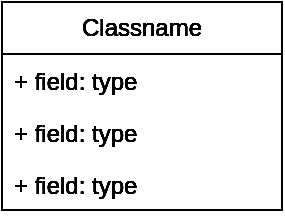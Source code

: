 <mxfile version="23.0.2" type="device" pages="6">
  <diagram id="fpGZTyehczCkEmUwr3Sd" name="HW_1_Combined">
    <mxGraphModel dx="2074" dy="1152" grid="0" gridSize="10" guides="1" tooltips="1" connect="1" arrows="1" fold="1" page="1" pageScale="1" pageWidth="1100" pageHeight="850" math="0" shadow="0">
      <root>
        <mxCell id="0" />
        <mxCell id="1" parent="0" />
        <mxCell id="aVfkRVYoU-5yJhOOwFc4-1" value="Classname" style="swimlane;fontStyle=0;childLayout=stackLayout;horizontal=1;startSize=26;fillColor=none;horizontalStack=0;resizeParent=1;resizeParentMax=0;resizeLast=0;collapsible=1;marginBottom=0;whiteSpace=wrap;html=1;" parent="1" vertex="1">
          <mxGeometry x="418" y="262" width="140" height="104" as="geometry" />
        </mxCell>
        <mxCell id="aVfkRVYoU-5yJhOOwFc4-2" value="+ field: type" style="text;strokeColor=none;fillColor=none;align=left;verticalAlign=top;spacingLeft=4;spacingRight=4;overflow=hidden;rotatable=0;points=[[0,0.5],[1,0.5]];portConstraint=eastwest;whiteSpace=wrap;html=1;" parent="aVfkRVYoU-5yJhOOwFc4-1" vertex="1">
          <mxGeometry y="26" width="140" height="26" as="geometry" />
        </mxCell>
        <mxCell id="aVfkRVYoU-5yJhOOwFc4-3" value="+ field: type" style="text;strokeColor=none;fillColor=none;align=left;verticalAlign=top;spacingLeft=4;spacingRight=4;overflow=hidden;rotatable=0;points=[[0,0.5],[1,0.5]];portConstraint=eastwest;whiteSpace=wrap;html=1;" parent="aVfkRVYoU-5yJhOOwFc4-1" vertex="1">
          <mxGeometry y="52" width="140" height="26" as="geometry" />
        </mxCell>
        <mxCell id="aVfkRVYoU-5yJhOOwFc4-4" value="+ field: type" style="text;strokeColor=none;fillColor=none;align=left;verticalAlign=top;spacingLeft=4;spacingRight=4;overflow=hidden;rotatable=0;points=[[0,0.5],[1,0.5]];portConstraint=eastwest;whiteSpace=wrap;html=1;" parent="aVfkRVYoU-5yJhOOwFc4-1" vertex="1">
          <mxGeometry y="78" width="140" height="26" as="geometry" />
        </mxCell>
        <mxCell id="aVfkRVYoU-5yJhOOwFc4-11" value="Classname" style="swimlane;fontStyle=0;childLayout=stackLayout;horizontal=1;startSize=26;fillColor=none;horizontalStack=0;resizeParent=1;resizeParentMax=0;resizeLast=0;collapsible=1;marginBottom=0;whiteSpace=wrap;html=1;" parent="1" vertex="1">
          <mxGeometry x="418" y="262" width="140" height="104" as="geometry" />
        </mxCell>
        <mxCell id="aVfkRVYoU-5yJhOOwFc4-12" value="+ field: type" style="text;strokeColor=none;fillColor=none;align=left;verticalAlign=top;spacingLeft=4;spacingRight=4;overflow=hidden;rotatable=0;points=[[0,0.5],[1,0.5]];portConstraint=eastwest;whiteSpace=wrap;html=1;" parent="aVfkRVYoU-5yJhOOwFc4-11" vertex="1">
          <mxGeometry y="26" width="140" height="26" as="geometry" />
        </mxCell>
        <mxCell id="aVfkRVYoU-5yJhOOwFc4-13" value="+ field: type" style="text;strokeColor=none;fillColor=none;align=left;verticalAlign=top;spacingLeft=4;spacingRight=4;overflow=hidden;rotatable=0;points=[[0,0.5],[1,0.5]];portConstraint=eastwest;whiteSpace=wrap;html=1;" parent="aVfkRVYoU-5yJhOOwFc4-11" vertex="1">
          <mxGeometry y="52" width="140" height="26" as="geometry" />
        </mxCell>
        <mxCell id="aVfkRVYoU-5yJhOOwFc4-14" value="+ field: type" style="text;strokeColor=none;fillColor=none;align=left;verticalAlign=top;spacingLeft=4;spacingRight=4;overflow=hidden;rotatable=0;points=[[0,0.5],[1,0.5]];portConstraint=eastwest;whiteSpace=wrap;html=1;" parent="aVfkRVYoU-5yJhOOwFc4-11" vertex="1">
          <mxGeometry y="78" width="140" height="26" as="geometry" />
        </mxCell>
        <mxCell id="aVfkRVYoU-5yJhOOwFc4-15" value="Classname" style="swimlane;fontStyle=0;childLayout=stackLayout;horizontal=1;startSize=26;fillColor=none;horizontalStack=0;resizeParent=1;resizeParentMax=0;resizeLast=0;collapsible=1;marginBottom=0;whiteSpace=wrap;html=1;" parent="1" vertex="1">
          <mxGeometry x="418" y="262" width="140" height="104" as="geometry" />
        </mxCell>
        <mxCell id="aVfkRVYoU-5yJhOOwFc4-16" value="+ field: type" style="text;strokeColor=none;fillColor=none;align=left;verticalAlign=top;spacingLeft=4;spacingRight=4;overflow=hidden;rotatable=0;points=[[0,0.5],[1,0.5]];portConstraint=eastwest;whiteSpace=wrap;html=1;" parent="aVfkRVYoU-5yJhOOwFc4-15" vertex="1">
          <mxGeometry y="26" width="140" height="26" as="geometry" />
        </mxCell>
        <mxCell id="aVfkRVYoU-5yJhOOwFc4-17" value="+ field: type" style="text;strokeColor=none;fillColor=none;align=left;verticalAlign=top;spacingLeft=4;spacingRight=4;overflow=hidden;rotatable=0;points=[[0,0.5],[1,0.5]];portConstraint=eastwest;whiteSpace=wrap;html=1;" parent="aVfkRVYoU-5yJhOOwFc4-15" vertex="1">
          <mxGeometry y="52" width="140" height="26" as="geometry" />
        </mxCell>
        <mxCell id="aVfkRVYoU-5yJhOOwFc4-18" value="+ field: type" style="text;strokeColor=none;fillColor=none;align=left;verticalAlign=top;spacingLeft=4;spacingRight=4;overflow=hidden;rotatable=0;points=[[0,0.5],[1,0.5]];portConstraint=eastwest;whiteSpace=wrap;html=1;" parent="aVfkRVYoU-5yJhOOwFc4-15" vertex="1">
          <mxGeometry y="78" width="140" height="26" as="geometry" />
        </mxCell>
        <mxCell id="aVfkRVYoU-5yJhOOwFc4-19" value="Classname" style="swimlane;fontStyle=0;childLayout=stackLayout;horizontal=1;startSize=26;fillColor=none;horizontalStack=0;resizeParent=1;resizeParentMax=0;resizeLast=0;collapsible=1;marginBottom=0;whiteSpace=wrap;html=1;" parent="1" vertex="1">
          <mxGeometry x="418" y="262" width="140" height="104" as="geometry" />
        </mxCell>
        <mxCell id="aVfkRVYoU-5yJhOOwFc4-20" value="+ field: type" style="text;strokeColor=none;fillColor=none;align=left;verticalAlign=top;spacingLeft=4;spacingRight=4;overflow=hidden;rotatable=0;points=[[0,0.5],[1,0.5]];portConstraint=eastwest;whiteSpace=wrap;html=1;" parent="aVfkRVYoU-5yJhOOwFc4-19" vertex="1">
          <mxGeometry y="26" width="140" height="26" as="geometry" />
        </mxCell>
        <mxCell id="aVfkRVYoU-5yJhOOwFc4-21" value="+ field: type" style="text;strokeColor=none;fillColor=none;align=left;verticalAlign=top;spacingLeft=4;spacingRight=4;overflow=hidden;rotatable=0;points=[[0,0.5],[1,0.5]];portConstraint=eastwest;whiteSpace=wrap;html=1;" parent="aVfkRVYoU-5yJhOOwFc4-19" vertex="1">
          <mxGeometry y="52" width="140" height="26" as="geometry" />
        </mxCell>
        <mxCell id="aVfkRVYoU-5yJhOOwFc4-22" value="+ field: type" style="text;strokeColor=none;fillColor=none;align=left;verticalAlign=top;spacingLeft=4;spacingRight=4;overflow=hidden;rotatable=0;points=[[0,0.5],[1,0.5]];portConstraint=eastwest;whiteSpace=wrap;html=1;" parent="aVfkRVYoU-5yJhOOwFc4-19" vertex="1">
          <mxGeometry y="78" width="140" height="26" as="geometry" />
        </mxCell>
        <mxCell id="aVfkRVYoU-5yJhOOwFc4-23" value="Classname" style="swimlane;fontStyle=0;childLayout=stackLayout;horizontal=1;startSize=26;fillColor=none;horizontalStack=0;resizeParent=1;resizeParentMax=0;resizeLast=0;collapsible=1;marginBottom=0;whiteSpace=wrap;html=1;" parent="1" vertex="1">
          <mxGeometry x="418" y="262" width="140" height="104" as="geometry" />
        </mxCell>
        <mxCell id="aVfkRVYoU-5yJhOOwFc4-24" value="+ field: type" style="text;strokeColor=none;fillColor=none;align=left;verticalAlign=top;spacingLeft=4;spacingRight=4;overflow=hidden;rotatable=0;points=[[0,0.5],[1,0.5]];portConstraint=eastwest;whiteSpace=wrap;html=1;" parent="aVfkRVYoU-5yJhOOwFc4-23" vertex="1">
          <mxGeometry y="26" width="140" height="26" as="geometry" />
        </mxCell>
        <mxCell id="aVfkRVYoU-5yJhOOwFc4-25" value="+ field: type" style="text;strokeColor=none;fillColor=none;align=left;verticalAlign=top;spacingLeft=4;spacingRight=4;overflow=hidden;rotatable=0;points=[[0,0.5],[1,0.5]];portConstraint=eastwest;whiteSpace=wrap;html=1;" parent="aVfkRVYoU-5yJhOOwFc4-23" vertex="1">
          <mxGeometry y="52" width="140" height="26" as="geometry" />
        </mxCell>
        <mxCell id="aVfkRVYoU-5yJhOOwFc4-26" value="+ field: type" style="text;strokeColor=none;fillColor=none;align=left;verticalAlign=top;spacingLeft=4;spacingRight=4;overflow=hidden;rotatable=0;points=[[0,0.5],[1,0.5]];portConstraint=eastwest;whiteSpace=wrap;html=1;" parent="aVfkRVYoU-5yJhOOwFc4-23" vertex="1">
          <mxGeometry y="78" width="140" height="26" as="geometry" />
        </mxCell>
        <mxCell id="aVfkRVYoU-5yJhOOwFc4-27" value="Classname" style="swimlane;fontStyle=0;childLayout=stackLayout;horizontal=1;startSize=26;fillColor=none;horizontalStack=0;resizeParent=1;resizeParentMax=0;resizeLast=0;collapsible=1;marginBottom=0;whiteSpace=wrap;html=1;" parent="1" vertex="1">
          <mxGeometry x="418" y="262" width="140" height="104" as="geometry" />
        </mxCell>
        <mxCell id="aVfkRVYoU-5yJhOOwFc4-28" value="+ field: type" style="text;strokeColor=none;fillColor=none;align=left;verticalAlign=top;spacingLeft=4;spacingRight=4;overflow=hidden;rotatable=0;points=[[0,0.5],[1,0.5]];portConstraint=eastwest;whiteSpace=wrap;html=1;" parent="aVfkRVYoU-5yJhOOwFc4-27" vertex="1">
          <mxGeometry y="26" width="140" height="26" as="geometry" />
        </mxCell>
        <mxCell id="aVfkRVYoU-5yJhOOwFc4-29" value="+ field: type" style="text;strokeColor=none;fillColor=none;align=left;verticalAlign=top;spacingLeft=4;spacingRight=4;overflow=hidden;rotatable=0;points=[[0,0.5],[1,0.5]];portConstraint=eastwest;whiteSpace=wrap;html=1;" parent="aVfkRVYoU-5yJhOOwFc4-27" vertex="1">
          <mxGeometry y="52" width="140" height="26" as="geometry" />
        </mxCell>
        <mxCell id="aVfkRVYoU-5yJhOOwFc4-30" value="+ field: type" style="text;strokeColor=none;fillColor=none;align=left;verticalAlign=top;spacingLeft=4;spacingRight=4;overflow=hidden;rotatable=0;points=[[0,0.5],[1,0.5]];portConstraint=eastwest;whiteSpace=wrap;html=1;" parent="aVfkRVYoU-5yJhOOwFc4-27" vertex="1">
          <mxGeometry y="78" width="140" height="26" as="geometry" />
        </mxCell>
        <mxCell id="aVfkRVYoU-5yJhOOwFc4-31" value="Classname" style="swimlane;fontStyle=0;childLayout=stackLayout;horizontal=1;startSize=26;fillColor=none;horizontalStack=0;resizeParent=1;resizeParentMax=0;resizeLast=0;collapsible=1;marginBottom=0;whiteSpace=wrap;html=1;" parent="1" vertex="1">
          <mxGeometry x="418" y="262" width="140" height="104" as="geometry" />
        </mxCell>
        <mxCell id="aVfkRVYoU-5yJhOOwFc4-32" value="+ field: type" style="text;strokeColor=none;fillColor=none;align=left;verticalAlign=top;spacingLeft=4;spacingRight=4;overflow=hidden;rotatable=0;points=[[0,0.5],[1,0.5]];portConstraint=eastwest;whiteSpace=wrap;html=1;" parent="aVfkRVYoU-5yJhOOwFc4-31" vertex="1">
          <mxGeometry y="26" width="140" height="26" as="geometry" />
        </mxCell>
        <mxCell id="aVfkRVYoU-5yJhOOwFc4-33" value="+ field: type" style="text;strokeColor=none;fillColor=none;align=left;verticalAlign=top;spacingLeft=4;spacingRight=4;overflow=hidden;rotatable=0;points=[[0,0.5],[1,0.5]];portConstraint=eastwest;whiteSpace=wrap;html=1;" parent="aVfkRVYoU-5yJhOOwFc4-31" vertex="1">
          <mxGeometry y="52" width="140" height="26" as="geometry" />
        </mxCell>
        <mxCell id="aVfkRVYoU-5yJhOOwFc4-34" value="+ field: type" style="text;strokeColor=none;fillColor=none;align=left;verticalAlign=top;spacingLeft=4;spacingRight=4;overflow=hidden;rotatable=0;points=[[0,0.5],[1,0.5]];portConstraint=eastwest;whiteSpace=wrap;html=1;" parent="aVfkRVYoU-5yJhOOwFc4-31" vertex="1">
          <mxGeometry y="78" width="140" height="26" as="geometry" />
        </mxCell>
        <mxCell id="aVfkRVYoU-5yJhOOwFc4-35" value="Classname" style="swimlane;fontStyle=0;childLayout=stackLayout;horizontal=1;startSize=26;fillColor=none;horizontalStack=0;resizeParent=1;resizeParentMax=0;resizeLast=0;collapsible=1;marginBottom=0;whiteSpace=wrap;html=1;" parent="1" vertex="1">
          <mxGeometry x="418" y="262" width="140" height="104" as="geometry" />
        </mxCell>
        <mxCell id="aVfkRVYoU-5yJhOOwFc4-36" value="+ field: type" style="text;strokeColor=none;fillColor=none;align=left;verticalAlign=top;spacingLeft=4;spacingRight=4;overflow=hidden;rotatable=0;points=[[0,0.5],[1,0.5]];portConstraint=eastwest;whiteSpace=wrap;html=1;" parent="aVfkRVYoU-5yJhOOwFc4-35" vertex="1">
          <mxGeometry y="26" width="140" height="26" as="geometry" />
        </mxCell>
        <mxCell id="aVfkRVYoU-5yJhOOwFc4-37" value="+ field: type" style="text;strokeColor=none;fillColor=none;align=left;verticalAlign=top;spacingLeft=4;spacingRight=4;overflow=hidden;rotatable=0;points=[[0,0.5],[1,0.5]];portConstraint=eastwest;whiteSpace=wrap;html=1;" parent="aVfkRVYoU-5yJhOOwFc4-35" vertex="1">
          <mxGeometry y="52" width="140" height="26" as="geometry" />
        </mxCell>
        <mxCell id="aVfkRVYoU-5yJhOOwFc4-38" value="+ field: type" style="text;strokeColor=none;fillColor=none;align=left;verticalAlign=top;spacingLeft=4;spacingRight=4;overflow=hidden;rotatable=0;points=[[0,0.5],[1,0.5]];portConstraint=eastwest;whiteSpace=wrap;html=1;" parent="aVfkRVYoU-5yJhOOwFc4-35" vertex="1">
          <mxGeometry y="78" width="140" height="26" as="geometry" />
        </mxCell>
        <mxCell id="aVfkRVYoU-5yJhOOwFc4-39" value="Classname" style="swimlane;fontStyle=0;childLayout=stackLayout;horizontal=1;startSize=26;fillColor=none;horizontalStack=0;resizeParent=1;resizeParentMax=0;resizeLast=0;collapsible=1;marginBottom=0;whiteSpace=wrap;html=1;" parent="1" vertex="1">
          <mxGeometry x="418" y="262" width="140" height="104" as="geometry" />
        </mxCell>
        <mxCell id="aVfkRVYoU-5yJhOOwFc4-40" value="+ field: type" style="text;strokeColor=none;fillColor=none;align=left;verticalAlign=top;spacingLeft=4;spacingRight=4;overflow=hidden;rotatable=0;points=[[0,0.5],[1,0.5]];portConstraint=eastwest;whiteSpace=wrap;html=1;" parent="aVfkRVYoU-5yJhOOwFc4-39" vertex="1">
          <mxGeometry y="26" width="140" height="26" as="geometry" />
        </mxCell>
        <mxCell id="aVfkRVYoU-5yJhOOwFc4-41" value="+ field: type" style="text;strokeColor=none;fillColor=none;align=left;verticalAlign=top;spacingLeft=4;spacingRight=4;overflow=hidden;rotatable=0;points=[[0,0.5],[1,0.5]];portConstraint=eastwest;whiteSpace=wrap;html=1;" parent="aVfkRVYoU-5yJhOOwFc4-39" vertex="1">
          <mxGeometry y="52" width="140" height="26" as="geometry" />
        </mxCell>
        <mxCell id="aVfkRVYoU-5yJhOOwFc4-42" value="+ field: type" style="text;strokeColor=none;fillColor=none;align=left;verticalAlign=top;spacingLeft=4;spacingRight=4;overflow=hidden;rotatable=0;points=[[0,0.5],[1,0.5]];portConstraint=eastwest;whiteSpace=wrap;html=1;" parent="aVfkRVYoU-5yJhOOwFc4-39" vertex="1">
          <mxGeometry y="78" width="140" height="26" as="geometry" />
        </mxCell>
      </root>
    </mxGraphModel>
  </diagram>
  <diagram name="Glyph" id="4UkFTz8JiFXPZsd7G3FL">
    <mxGraphModel dx="2074" dy="1152" grid="0" gridSize="10" guides="1" tooltips="1" connect="1" arrows="1" fold="1" page="1" pageScale="1" pageWidth="1100" pageHeight="850" math="0" shadow="0">
      <root>
        <mxCell id="0" />
        <mxCell id="1" parent="0" />
        <mxCell id="tZkF2U84ERYokcPmlUgr-14" style="edgeStyle=orthogonalEdgeStyle;rounded=0;orthogonalLoop=1;jettySize=auto;html=1;exitX=0.25;exitY=0;exitDx=0;exitDy=0;entryX=0.5;entryY=1;entryDx=0;entryDy=0;" edge="1" parent="1" source="5eyvBFzwvxQjHoH86rxT-22" target="WtjzZqWKPKHuLttL21kT-5">
          <mxGeometry relative="1" as="geometry" />
        </mxCell>
        <mxCell id="5eyvBFzwvxQjHoH86rxT-22" value="&lt;u style=&quot;font-weight: normal;&quot;&gt;CompositeGlyph&lt;/u&gt;" style="swimlane;fontStyle=1;align=center;verticalAlign=top;childLayout=stackLayout;horizontal=1;startSize=26;horizontalStack=0;resizeParent=1;resizeParentMax=0;resizeLast=0;collapsible=1;marginBottom=0;whiteSpace=wrap;html=1;" parent="1" vertex="1">
          <mxGeometry x="503" y="242" width="160" height="60" as="geometry">
            <mxRectangle x="503" y="242" width="124" height="26" as="alternateBounds" />
          </mxGeometry>
        </mxCell>
        <mxCell id="5eyvBFzwvxQjHoH86rxT-23" value="- Glyph [ ]&amp;nbsp; children" style="text;strokeColor=none;fillColor=none;align=left;verticalAlign=top;spacingLeft=4;spacingRight=4;overflow=hidden;rotatable=0;points=[[0,0.5],[1,0.5]];portConstraint=eastwest;whiteSpace=wrap;html=1;" parent="5eyvBFzwvxQjHoH86rxT-22" vertex="1">
          <mxGeometry y="26" width="160" height="26" as="geometry" />
        </mxCell>
        <mxCell id="5eyvBFzwvxQjHoH86rxT-24" value="" style="line;strokeWidth=1;fillColor=none;align=left;verticalAlign=middle;spacingTop=-1;spacingLeft=3;spacingRight=3;rotatable=0;labelPosition=right;points=[];portConstraint=eastwest;strokeColor=inherit;" parent="5eyvBFzwvxQjHoH86rxT-22" vertex="1">
          <mxGeometry y="52" width="160" height="8" as="geometry" />
        </mxCell>
        <mxCell id="ymC1wXXqv7iNQeuGBO0S-26" style="edgeStyle=orthogonalEdgeStyle;rounded=0;orthogonalLoop=1;jettySize=auto;html=1;entryX=0;entryY=0.5;entryDx=0;entryDy=0;" edge="1" parent="1" source="5eyvBFzwvxQjHoH86rxT-46" target="5eyvBFzwvxQjHoH86rxT-64">
          <mxGeometry relative="1" as="geometry" />
        </mxCell>
        <mxCell id="5eyvBFzwvxQjHoH86rxT-46" value="&lt;span style=&quot;font-weight: normal;&quot;&gt;Row&lt;/span&gt;" style="swimlane;fontStyle=1;align=center;verticalAlign=top;childLayout=stackLayout;horizontal=1;startSize=26;horizontalStack=0;resizeParent=1;resizeParentMax=0;resizeLast=0;collapsible=1;marginBottom=0;whiteSpace=wrap;html=1;" parent="1" vertex="1">
          <mxGeometry x="52" y="497" width="160" height="34" as="geometry">
            <mxRectangle x="475" y="378" width="60" height="26" as="alternateBounds" />
          </mxGeometry>
        </mxCell>
        <mxCell id="5eyvBFzwvxQjHoH86rxT-48" value="" style="line;strokeWidth=1;fillColor=none;align=left;verticalAlign=middle;spacingTop=-1;spacingLeft=3;spacingRight=3;rotatable=0;labelPosition=right;points=[];portConstraint=eastwest;strokeColor=inherit;" parent="5eyvBFzwvxQjHoH86rxT-46" vertex="1">
          <mxGeometry y="26" width="160" height="8" as="geometry" />
        </mxCell>
        <mxCell id="7xJ6SobaH6J4i-HqzHph-15" style="edgeStyle=orthogonalEdgeStyle;rounded=0;orthogonalLoop=1;jettySize=auto;html=1;exitX=0.5;exitY=0;exitDx=0;exitDy=0;entryX=0.75;entryY=1;entryDx=0;entryDy=0;" edge="1" parent="1" source="5eyvBFzwvxQjHoH86rxT-54" target="5eyvBFzwvxQjHoH86rxT-64">
          <mxGeometry relative="1" as="geometry" />
        </mxCell>
        <mxCell id="5eyvBFzwvxQjHoH86rxT-54" value="&lt;span style=&quot;font-weight: normal;&quot;&gt;Column&lt;/span&gt;" style="swimlane;fontStyle=1;align=center;verticalAlign=top;childLayout=stackLayout;horizontal=1;startSize=26;horizontalStack=0;resizeParent=1;resizeParentMax=0;resizeLast=0;collapsible=1;marginBottom=0;whiteSpace=wrap;html=1;" parent="1" vertex="1">
          <mxGeometry x="285" y="499" width="160" height="34" as="geometry">
            <mxRectangle x="578" y="378" width="80" height="26" as="alternateBounds" />
          </mxGeometry>
        </mxCell>
        <mxCell id="5eyvBFzwvxQjHoH86rxT-56" value="" style="line;strokeWidth=1;fillColor=none;align=left;verticalAlign=middle;spacingTop=-1;spacingLeft=3;spacingRight=3;rotatable=0;labelPosition=right;points=[];portConstraint=eastwest;strokeColor=inherit;" parent="5eyvBFzwvxQjHoH86rxT-54" vertex="1">
          <mxGeometry y="26" width="160" height="8" as="geometry" />
        </mxCell>
        <mxCell id="tZkF2U84ERYokcPmlUgr-11" style="edgeStyle=orthogonalEdgeStyle;rounded=0;orthogonalLoop=1;jettySize=auto;html=1;exitX=0.5;exitY=0;exitDx=0;exitDy=0;entryX=0;entryY=0.5;entryDx=0;entryDy=0;" edge="1" parent="1" source="5eyvBFzwvxQjHoH86rxT-64" target="5eyvBFzwvxQjHoH86rxT-22">
          <mxGeometry relative="1" as="geometry">
            <mxPoint x="464" y="290" as="targetPoint" />
          </mxGeometry>
        </mxCell>
        <mxCell id="5eyvBFzwvxQjHoH86rxT-64" value="&lt;u style=&quot;font-weight: normal;&quot;&gt;Composition&lt;/u&gt;" style="swimlane;fontStyle=1;align=center;verticalAlign=top;childLayout=stackLayout;horizontal=1;startSize=26;horizontalStack=0;resizeParent=1;resizeParentMax=0;resizeLast=0;collapsible=1;marginBottom=0;whiteSpace=wrap;html=1;" parent="1" vertex="1">
          <mxGeometry x="333" y="351" width="160" height="86" as="geometry">
            <mxRectangle x="306" y="328" width="108" height="26" as="alternateBounds" />
          </mxGeometry>
        </mxCell>
        <mxCell id="5eyvBFzwvxQjHoH86rxT-65" value="- Compositor compositor&amp;nbsp;" style="text;strokeColor=none;fillColor=none;align=left;verticalAlign=top;spacingLeft=4;spacingRight=4;overflow=hidden;rotatable=0;points=[[0,0.5],[1,0.5]];portConstraint=eastwest;whiteSpace=wrap;html=1;" parent="5eyvBFzwvxQjHoH86rxT-64" vertex="1">
          <mxGeometry y="26" width="160" height="26" as="geometry" />
        </mxCell>
        <mxCell id="5eyvBFzwvxQjHoH86rxT-66" value="" style="line;strokeWidth=1;fillColor=none;align=left;verticalAlign=middle;spacingTop=-1;spacingLeft=3;spacingRight=3;rotatable=0;labelPosition=right;points=[];portConstraint=eastwest;strokeColor=inherit;" parent="5eyvBFzwvxQjHoH86rxT-64" vertex="1">
          <mxGeometry y="52" width="160" height="8" as="geometry" />
        </mxCell>
        <mxCell id="5eyvBFzwvxQjHoH86rxT-67" value="+ method(type): type" style="text;strokeColor=none;fillColor=none;align=left;verticalAlign=top;spacingLeft=4;spacingRight=4;overflow=hidden;rotatable=0;points=[[0,0.5],[1,0.5]];portConstraint=eastwest;whiteSpace=wrap;html=1;" parent="5eyvBFzwvxQjHoH86rxT-64" vertex="1">
          <mxGeometry y="60" width="160" height="26" as="geometry" />
        </mxCell>
        <mxCell id="WtjzZqWKPKHuLttL21kT-5" value="&lt;i&gt;Glyph&lt;/i&gt;" style="swimlane;fontStyle=0;childLayout=stackLayout;horizontal=1;startSize=26;fillColor=none;horizontalStack=0;resizeParent=1;resizeParentMax=0;resizeLast=0;collapsible=1;marginBottom=0;whiteSpace=wrap;html=1;" parent="1" vertex="1">
          <mxGeometry x="413" y="13" width="161" height="182" as="geometry">
            <mxRectangle x="413" y="13" width="66" height="26" as="alternateBounds" />
          </mxGeometry>
        </mxCell>
        <mxCell id="WtjzZqWKPKHuLttL21kT-6" value="+ void add(Glyph)" style="text;strokeColor=none;fillColor=none;align=left;verticalAlign=top;spacingLeft=4;spacingRight=4;overflow=hidden;rotatable=0;points=[[0,0.5],[1,0.5]];portConstraint=eastwest;whiteSpace=wrap;html=1;" parent="WtjzZqWKPKHuLttL21kT-5" vertex="1">
          <mxGeometry y="26" width="161" height="26" as="geometry" />
        </mxCell>
        <mxCell id="WtjzZqWKPKHuLttL21kT-7" value="+ void remove(Glyph)" style="text;strokeColor=none;fillColor=none;align=left;verticalAlign=top;spacingLeft=4;spacingRight=4;overflow=hidden;rotatable=0;points=[[0,0.5],[1,0.5]];portConstraint=eastwest;whiteSpace=wrap;html=1;" parent="WtjzZqWKPKHuLttL21kT-5" vertex="1">
          <mxGeometry y="52" width="161" height="26" as="geometry" />
        </mxCell>
        <mxCell id="WtjzZqWKPKHuLttL21kT-8" value="+ void draw(Window)" style="text;strokeColor=none;fillColor=none;align=left;verticalAlign=top;spacingLeft=4;spacingRight=4;overflow=hidden;rotatable=0;points=[[0,0.5],[1,0.5]];portConstraint=eastwest;whiteSpace=wrap;html=1;" parent="WtjzZqWKPKHuLttL21kT-5" vertex="1">
          <mxGeometry y="78" width="161" height="26" as="geometry" />
        </mxCell>
        <mxCell id="7xJ6SobaH6J4i-HqzHph-16" value="+ void compose ()" style="text;strokeColor=none;fillColor=none;align=left;verticalAlign=top;spacingLeft=4;spacingRight=4;overflow=hidden;rotatable=0;points=[[0,0.5],[1,0.5]];portConstraint=eastwest;whiteSpace=wrap;html=1;" vertex="1" parent="WtjzZqWKPKHuLttL21kT-5">
          <mxGeometry y="104" width="161" height="26" as="geometry" />
        </mxCell>
        <mxCell id="7xJ6SobaH6J4i-HqzHph-17" value="+ void startCompose()" style="text;strokeColor=none;fillColor=none;align=left;verticalAlign=top;spacingLeft=4;spacingRight=4;overflow=hidden;rotatable=0;points=[[0,0.5],[1,0.5]];portConstraint=eastwest;whiteSpace=wrap;html=1;" vertex="1" parent="WtjzZqWKPKHuLttL21kT-5">
          <mxGeometry y="130" width="161" height="26" as="geometry" />
        </mxCell>
        <mxCell id="7xJ6SobaH6J4i-HqzHph-18" value="+ void setPosition(Bounds)" style="text;strokeColor=none;fillColor=none;align=left;verticalAlign=top;spacingLeft=4;spacingRight=4;overflow=hidden;rotatable=0;points=[[0,0.5],[1,0.5]];portConstraint=eastwest;whiteSpace=wrap;html=1;" vertex="1" parent="WtjzZqWKPKHuLttL21kT-5">
          <mxGeometry y="156" width="161" height="26" as="geometry" />
        </mxCell>
        <mxCell id="WtjzZqWKPKHuLttL21kT-14" value="Rectangle" style="swimlane;fontStyle=0;childLayout=stackLayout;horizontal=1;startSize=26;fillColor=none;horizontalStack=0;resizeParent=1;resizeParentMax=0;resizeLast=0;collapsible=1;marginBottom=0;whiteSpace=wrap;html=1;" parent="1" vertex="1">
          <mxGeometry x="23" y="195" width="140" height="78" as="geometry">
            <mxRectangle x="36" y="198" width="89" height="26" as="alternateBounds" />
          </mxGeometry>
        </mxCell>
        <mxCell id="WtjzZqWKPKHuLttL21kT-15" value="- int length" style="text;strokeColor=none;fillColor=none;align=left;verticalAlign=top;spacingLeft=4;spacingRight=4;overflow=hidden;rotatable=0;points=[[0,0.5],[1,0.5]];portConstraint=eastwest;whiteSpace=wrap;html=1;" parent="WtjzZqWKPKHuLttL21kT-14" vertex="1">
          <mxGeometry y="26" width="140" height="26" as="geometry" />
        </mxCell>
        <mxCell id="WtjzZqWKPKHuLttL21kT-16" value="- int width" style="text;strokeColor=none;fillColor=none;align=left;verticalAlign=top;spacingLeft=4;spacingRight=4;overflow=hidden;rotatable=0;points=[[0,0.5],[1,0.5]];portConstraint=eastwest;whiteSpace=wrap;html=1;" parent="WtjzZqWKPKHuLttL21kT-14" vertex="1">
          <mxGeometry y="52" width="140" height="26" as="geometry" />
        </mxCell>
        <mxCell id="WtjzZqWKPKHuLttL21kT-27" style="edgeStyle=orthogonalEdgeStyle;rounded=0;orthogonalLoop=1;jettySize=auto;html=1;exitX=0.5;exitY=0;exitDx=0;exitDy=0;entryX=0;entryY=0.25;entryDx=0;entryDy=0;" parent="1" source="WtjzZqWKPKHuLttL21kT-18" target="WtjzZqWKPKHuLttL21kT-5" edge="1">
          <mxGeometry relative="1" as="geometry">
            <mxPoint x="290" y="90" as="targetPoint" />
          </mxGeometry>
        </mxCell>
        <mxCell id="WtjzZqWKPKHuLttL21kT-18" value="Character" style="swimlane;fontStyle=0;childLayout=stackLayout;horizontal=1;startSize=26;fillColor=none;horizontalStack=0;resizeParent=1;resizeParentMax=0;resizeLast=0;collapsible=1;marginBottom=0;whiteSpace=wrap;html=1;" parent="1" vertex="1">
          <mxGeometry x="21" y="61" width="140" height="104" as="geometry">
            <mxRectangle x="61" y="143" width="88" height="26" as="alternateBounds" />
          </mxGeometry>
        </mxCell>
        <mxCell id="WtjzZqWKPKHuLttL21kT-19" value="- char value" style="text;strokeColor=none;fillColor=none;align=left;verticalAlign=top;spacingLeft=4;spacingRight=4;overflow=hidden;rotatable=0;points=[[0,0.5],[1,0.5]];portConstraint=eastwest;whiteSpace=wrap;html=1;" parent="WtjzZqWKPKHuLttL21kT-18" vertex="1">
          <mxGeometry y="26" width="140" height="26" as="geometry" />
        </mxCell>
        <mxCell id="WtjzZqWKPKHuLttL21kT-20" value="+ setPosition(Bounds)" style="text;strokeColor=none;fillColor=none;align=left;verticalAlign=top;spacingLeft=4;spacingRight=4;overflow=hidden;rotatable=0;points=[[0,0.5],[1,0.5]];portConstraint=eastwest;whiteSpace=wrap;html=1;" parent="WtjzZqWKPKHuLttL21kT-18" vertex="1">
          <mxGeometry y="52" width="140" height="26" as="geometry" />
        </mxCell>
        <mxCell id="WtjzZqWKPKHuLttL21kT-21" value="+ field: type" style="text;strokeColor=none;fillColor=none;align=left;verticalAlign=top;spacingLeft=4;spacingRight=4;overflow=hidden;rotatable=0;points=[[0,0.5],[1,0.5]];portConstraint=eastwest;whiteSpace=wrap;html=1;" parent="WtjzZqWKPKHuLttL21kT-18" vertex="1">
          <mxGeometry y="78" width="140" height="26" as="geometry" />
        </mxCell>
        <mxCell id="7xJ6SobaH6J4i-HqzHph-19" value="Bounds" style="swimlane;fontStyle=1;align=center;verticalAlign=top;childLayout=stackLayout;horizontal=1;startSize=26;horizontalStack=0;resizeParent=1;resizeParentMax=0;resizeLast=0;collapsible=1;marginBottom=0;whiteSpace=wrap;html=1;" vertex="1" parent="1">
          <mxGeometry x="851" y="45" width="160" height="190" as="geometry" />
        </mxCell>
        <mxCell id="7xJ6SobaH6J4i-HqzHph-20" value="- xS (x start)" style="text;strokeColor=none;fillColor=none;align=left;verticalAlign=top;spacingLeft=4;spacingRight=4;overflow=hidden;rotatable=0;points=[[0,0.5],[1,0.5]];portConstraint=eastwest;whiteSpace=wrap;html=1;" vertex="1" parent="7xJ6SobaH6J4i-HqzHph-19">
          <mxGeometry y="26" width="160" height="26" as="geometry" />
        </mxCell>
        <mxCell id="7xJ6SobaH6J4i-HqzHph-26" value="- xE (x end)" style="text;strokeColor=none;fillColor=none;align=left;verticalAlign=top;spacingLeft=4;spacingRight=4;overflow=hidden;rotatable=0;points=[[0,0.5],[1,0.5]];portConstraint=eastwest;whiteSpace=wrap;html=1;" vertex="1" parent="7xJ6SobaH6J4i-HqzHph-19">
          <mxGeometry y="52" width="160" height="26" as="geometry" />
        </mxCell>
        <mxCell id="7xJ6SobaH6J4i-HqzHph-25" value="- yS (y start)" style="text;strokeColor=none;fillColor=none;align=left;verticalAlign=top;spacingLeft=4;spacingRight=4;overflow=hidden;rotatable=0;points=[[0,0.5],[1,0.5]];portConstraint=eastwest;whiteSpace=wrap;html=1;" vertex="1" parent="7xJ6SobaH6J4i-HqzHph-19">
          <mxGeometry y="78" width="160" height="26" as="geometry" />
        </mxCell>
        <mxCell id="7xJ6SobaH6J4i-HqzHph-24" value="- yE (y end)" style="text;strokeColor=none;fillColor=none;align=left;verticalAlign=top;spacingLeft=4;spacingRight=4;overflow=hidden;rotatable=0;points=[[0,0.5],[1,0.5]];portConstraint=eastwest;whiteSpace=wrap;html=1;" vertex="1" parent="7xJ6SobaH6J4i-HqzHph-19">
          <mxGeometry y="104" width="160" height="26" as="geometry" />
        </mxCell>
        <mxCell id="7xJ6SobaH6J4i-HqzHph-21" value="" style="line;strokeWidth=1;fillColor=none;align=left;verticalAlign=middle;spacingTop=-1;spacingLeft=3;spacingRight=3;rotatable=0;labelPosition=right;points=[];portConstraint=eastwest;strokeColor=inherit;" vertex="1" parent="7xJ6SobaH6J4i-HqzHph-19">
          <mxGeometry y="130" width="160" height="8" as="geometry" />
        </mxCell>
        <mxCell id="7xJ6SobaH6J4i-HqzHph-22" value="+ set (Bounds)" style="text;strokeColor=none;fillColor=none;align=left;verticalAlign=top;spacingLeft=4;spacingRight=4;overflow=hidden;rotatable=0;points=[[0,0.5],[1,0.5]];portConstraint=eastwest;whiteSpace=wrap;html=1;" vertex="1" parent="7xJ6SobaH6J4i-HqzHph-19">
          <mxGeometry y="138" width="160" height="26" as="geometry" />
        </mxCell>
        <mxCell id="7xJ6SobaH6J4i-HqzHph-27" value="+ print()" style="text;strokeColor=none;fillColor=none;align=left;verticalAlign=top;spacingLeft=4;spacingRight=4;overflow=hidden;rotatable=0;points=[[0,0.5],[1,0.5]];portConstraint=eastwest;whiteSpace=wrap;html=1;" vertex="1" parent="7xJ6SobaH6J4i-HqzHph-19">
          <mxGeometry y="164" width="160" height="26" as="geometry" />
        </mxCell>
        <mxCell id="ymC1wXXqv7iNQeuGBO0S-24" style="edgeStyle=orthogonalEdgeStyle;rounded=0;orthogonalLoop=1;jettySize=auto;html=1;entryX=0.25;entryY=1;entryDx=0;entryDy=0;" edge="1" parent="1" source="ymC1wXXqv7iNQeuGBO0S-6" target="ymC1wXXqv7iNQeuGBO0S-15">
          <mxGeometry relative="1" as="geometry" />
        </mxCell>
        <mxCell id="ymC1wXXqv7iNQeuGBO0S-6" value="Border" style="swimlane;fontStyle=1;align=center;verticalAlign=top;childLayout=stackLayout;horizontal=1;startSize=26;horizontalStack=0;resizeParent=1;resizeParentMax=0;resizeLast=0;collapsible=1;marginBottom=0;whiteSpace=wrap;html=1;" vertex="1" parent="1">
          <mxGeometry x="435" y="675" width="160" height="34" as="geometry" />
        </mxCell>
        <mxCell id="ymC1wXXqv7iNQeuGBO0S-8" value="" style="line;strokeWidth=1;fillColor=none;align=left;verticalAlign=middle;spacingTop=-1;spacingLeft=3;spacingRight=3;rotatable=0;labelPosition=right;points=[];portConstraint=eastwest;strokeColor=inherit;" vertex="1" parent="ymC1wXXqv7iNQeuGBO0S-6">
          <mxGeometry y="26" width="160" height="8" as="geometry" />
        </mxCell>
        <mxCell id="ymC1wXXqv7iNQeuGBO0S-23" style="edgeStyle=orthogonalEdgeStyle;rounded=0;orthogonalLoop=1;jettySize=auto;html=1;entryX=0.75;entryY=1;entryDx=0;entryDy=0;" edge="1" parent="1" source="ymC1wXXqv7iNQeuGBO0S-11" target="ymC1wXXqv7iNQeuGBO0S-15">
          <mxGeometry relative="1" as="geometry" />
        </mxCell>
        <mxCell id="ymC1wXXqv7iNQeuGBO0S-11" value="Scrollbar" style="swimlane;fontStyle=1;align=center;verticalAlign=top;childLayout=stackLayout;horizontal=1;startSize=26;horizontalStack=0;resizeParent=1;resizeParentMax=0;resizeLast=0;collapsible=1;marginBottom=0;whiteSpace=wrap;html=1;" vertex="1" parent="1">
          <mxGeometry x="624" y="677" width="160" height="34" as="geometry" />
        </mxCell>
        <mxCell id="ymC1wXXqv7iNQeuGBO0S-13" value="" style="line;strokeWidth=1;fillColor=none;align=left;verticalAlign=middle;spacingTop=-1;spacingLeft=3;spacingRight=3;rotatable=0;labelPosition=right;points=[];portConstraint=eastwest;strokeColor=inherit;" vertex="1" parent="ymC1wXXqv7iNQeuGBO0S-11">
          <mxGeometry y="26" width="160" height="8" as="geometry" />
        </mxCell>
        <mxCell id="ymC1wXXqv7iNQeuGBO0S-21" style="edgeStyle=orthogonalEdgeStyle;rounded=0;orthogonalLoop=1;jettySize=auto;html=1;entryX=1;entryY=1;entryDx=0;entryDy=0;exitX=0.5;exitY=0;exitDx=0;exitDy=0;" edge="1" parent="1" source="ymC1wXXqv7iNQeuGBO0S-15" target="5eyvBFzwvxQjHoH86rxT-64">
          <mxGeometry relative="1" as="geometry" />
        </mxCell>
        <mxCell id="ymC1wXXqv7iNQeuGBO0S-15" value="Embellishment" style="swimlane;fontStyle=1;align=center;verticalAlign=top;childLayout=stackLayout;horizontal=1;startSize=26;horizontalStack=0;resizeParent=1;resizeParentMax=0;resizeLast=0;collapsible=1;marginBottom=0;whiteSpace=wrap;html=1;" vertex="1" parent="1">
          <mxGeometry x="507" y="506" width="160" height="34" as="geometry">
            <mxRectangle x="433" y="361" width="120" height="26" as="alternateBounds" />
          </mxGeometry>
        </mxCell>
        <mxCell id="ymC1wXXqv7iNQeuGBO0S-17" value="" style="line;strokeWidth=1;fillColor=none;align=left;verticalAlign=middle;spacingTop=-1;spacingLeft=3;spacingRight=3;rotatable=0;labelPosition=right;points=[];portConstraint=eastwest;strokeColor=inherit;" vertex="1" parent="ymC1wXXqv7iNQeuGBO0S-15">
          <mxGeometry y="26" width="160" height="8" as="geometry" />
        </mxCell>
        <mxCell id="tZkF2U84ERYokcPmlUgr-1" value="Compositor" style="swimlane;fontStyle=1;align=center;verticalAlign=top;childLayout=stackLayout;horizontal=1;startSize=26;horizontalStack=0;resizeParent=1;resizeParentMax=0;resizeLast=0;collapsible=1;marginBottom=0;whiteSpace=wrap;html=1;" vertex="1" parent="1">
          <mxGeometry x="872" y="430" width="194" height="86" as="geometry" />
        </mxCell>
        <mxCell id="tZkF2U84ERYokcPmlUgr-2" value="+ setComposition(Composition)" style="text;strokeColor=none;fillColor=none;align=left;verticalAlign=top;spacingLeft=4;spacingRight=4;overflow=hidden;rotatable=0;points=[[0,0.5],[1,0.5]];portConstraint=eastwest;whiteSpace=wrap;html=1;" vertex="1" parent="tZkF2U84ERYokcPmlUgr-1">
          <mxGeometry y="26" width="194" height="26" as="geometry" />
        </mxCell>
        <mxCell id="tZkF2U84ERYokcPmlUgr-3" value="" style="line;strokeWidth=1;fillColor=none;align=left;verticalAlign=middle;spacingTop=-1;spacingLeft=3;spacingRight=3;rotatable=0;labelPosition=right;points=[];portConstraint=eastwest;strokeColor=inherit;" vertex="1" parent="tZkF2U84ERYokcPmlUgr-1">
          <mxGeometry y="52" width="194" height="8" as="geometry" />
        </mxCell>
        <mxCell id="tZkF2U84ERYokcPmlUgr-4" value="+ compose()" style="text;strokeColor=none;fillColor=none;align=left;verticalAlign=top;spacingLeft=4;spacingRight=4;overflow=hidden;rotatable=0;points=[[0,0.5],[1,0.5]];portConstraint=eastwest;whiteSpace=wrap;html=1;" vertex="1" parent="tZkF2U84ERYokcPmlUgr-1">
          <mxGeometry y="60" width="194" height="26" as="geometry" />
        </mxCell>
        <mxCell id="tZkF2U84ERYokcPmlUgr-5" value="SimpleCompositor" style="swimlane;fontStyle=1;align=center;verticalAlign=top;childLayout=stackLayout;horizontal=1;startSize=26;horizontalStack=0;resizeParent=1;resizeParentMax=0;resizeLast=0;collapsible=1;marginBottom=0;whiteSpace=wrap;html=1;" vertex="1" parent="1">
          <mxGeometry x="867" y="575" width="160" height="60" as="geometry" />
        </mxCell>
        <mxCell id="tZkF2U84ERYokcPmlUgr-6" value="+ Composition composition" style="text;strokeColor=none;fillColor=none;align=left;verticalAlign=top;spacingLeft=4;spacingRight=4;overflow=hidden;rotatable=0;points=[[0,0.5],[1,0.5]];portConstraint=eastwest;whiteSpace=wrap;html=1;" vertex="1" parent="tZkF2U84ERYokcPmlUgr-5">
          <mxGeometry y="26" width="160" height="26" as="geometry" />
        </mxCell>
        <mxCell id="tZkF2U84ERYokcPmlUgr-7" value="" style="line;strokeWidth=1;fillColor=none;align=left;verticalAlign=middle;spacingTop=-1;spacingLeft=3;spacingRight=3;rotatable=0;labelPosition=right;points=[];portConstraint=eastwest;strokeColor=inherit;" vertex="1" parent="tZkF2U84ERYokcPmlUgr-5">
          <mxGeometry y="52" width="160" height="8" as="geometry" />
        </mxCell>
        <mxCell id="tZkF2U84ERYokcPmlUgr-9" style="edgeStyle=orthogonalEdgeStyle;rounded=0;orthogonalLoop=1;jettySize=auto;html=1;entryX=0.469;entryY=1.038;entryDx=0;entryDy=0;entryPerimeter=0;" edge="1" parent="1" source="tZkF2U84ERYokcPmlUgr-5" target="tZkF2U84ERYokcPmlUgr-4">
          <mxGeometry relative="1" as="geometry" />
        </mxCell>
        <mxCell id="tZkF2U84ERYokcPmlUgr-10" style="edgeStyle=orthogonalEdgeStyle;rounded=0;orthogonalLoop=1;jettySize=auto;html=1;entryX=-0.006;entryY=0.192;entryDx=0;entryDy=0;entryPerimeter=0;" edge="1" parent="1" source="WtjzZqWKPKHuLttL21kT-16" target="7xJ6SobaH6J4i-HqzHph-17">
          <mxGeometry relative="1" as="geometry" />
        </mxCell>
      </root>
    </mxGraphModel>
  </diagram>
  <diagram name="Copy of Glyph" id="zkegxGxNXDdcAxVGprN8">
    <mxGraphModel dx="2074" dy="1152" grid="0" gridSize="10" guides="1" tooltips="1" connect="1" arrows="1" fold="1" page="1" pageScale="1" pageWidth="1100" pageHeight="850" math="0" shadow="0">
      <root>
        <mxCell id="73wn3r7tN2hPOezywygY-0" />
        <mxCell id="73wn3r7tN2hPOezywygY-1" parent="73wn3r7tN2hPOezywygY-0" />
        <mxCell id="73wn3r7tN2hPOezywygY-2" style="edgeStyle=orthogonalEdgeStyle;rounded=0;orthogonalLoop=1;jettySize=auto;html=1;exitX=0.5;exitY=0;exitDx=0;exitDy=0;entryX=0.75;entryY=1;entryDx=0;entryDy=0;" edge="1" parent="73wn3r7tN2hPOezywygY-1" source="73wn3r7tN2hPOezywygY-3" target="73wn3r7tN2hPOezywygY-23">
          <mxGeometry relative="1" as="geometry" />
        </mxCell>
        <mxCell id="73wn3r7tN2hPOezywygY-3" value="&lt;u style=&quot;font-weight: normal;&quot;&gt;CompositeGlyph&lt;/u&gt;" style="swimlane;fontStyle=1;align=center;verticalAlign=top;childLayout=stackLayout;horizontal=1;startSize=26;horizontalStack=0;resizeParent=1;resizeParentMax=0;resizeLast=0;collapsible=1;marginBottom=0;whiteSpace=wrap;html=1;" vertex="1" parent="73wn3r7tN2hPOezywygY-1">
          <mxGeometry x="547" y="147" width="160" height="112" as="geometry">
            <mxRectangle x="547" y="147" width="124" height="26" as="alternateBounds" />
          </mxGeometry>
        </mxCell>
        <mxCell id="73wn3r7tN2hPOezywygY-4" value="+ Glyph [ ]&amp;nbsp; children&lt;br&gt;" style="text;strokeColor=none;fillColor=none;align=left;verticalAlign=top;spacingLeft=4;spacingRight=4;overflow=hidden;rotatable=0;points=[[0,0.5],[1,0.5]];portConstraint=eastwest;whiteSpace=wrap;html=1;" vertex="1" parent="73wn3r7tN2hPOezywygY-3">
          <mxGeometry y="26" width="160" height="26" as="geometry" />
        </mxCell>
        <mxCell id="73wn3r7tN2hPOezywygY-5" value="+ Glyph parent" style="text;strokeColor=none;fillColor=none;align=left;verticalAlign=top;spacingLeft=4;spacingRight=4;overflow=hidden;rotatable=0;points=[[0,0.5],[1,0.5]];portConstraint=eastwest;whiteSpace=wrap;html=1;" vertex="1" parent="73wn3r7tN2hPOezywygY-3">
          <mxGeometry y="52" width="160" height="26" as="geometry" />
        </mxCell>
        <mxCell id="73wn3r7tN2hPOezywygY-6" value="" style="line;strokeWidth=1;fillColor=none;align=left;verticalAlign=middle;spacingTop=-1;spacingLeft=3;spacingRight=3;rotatable=0;labelPosition=right;points=[];portConstraint=eastwest;strokeColor=inherit;" vertex="1" parent="73wn3r7tN2hPOezywygY-3">
          <mxGeometry y="78" width="160" height="8" as="geometry" />
        </mxCell>
        <mxCell id="73wn3r7tN2hPOezywygY-7" value="+ method(type): type" style="text;strokeColor=none;fillColor=none;align=left;verticalAlign=top;spacingLeft=4;spacingRight=4;overflow=hidden;rotatable=0;points=[[0,0.5],[1,0.5]];portConstraint=eastwest;whiteSpace=wrap;html=1;" vertex="1" parent="73wn3r7tN2hPOezywygY-3">
          <mxGeometry y="86" width="160" height="26" as="geometry" />
        </mxCell>
        <mxCell id="73wn3r7tN2hPOezywygY-8" style="edgeStyle=orthogonalEdgeStyle;rounded=0;orthogonalLoop=1;jettySize=auto;html=1;exitX=0.5;exitY=0;exitDx=0;exitDy=0;entryX=0.25;entryY=1;entryDx=0;entryDy=0;" edge="1" parent="73wn3r7tN2hPOezywygY-1" source="73wn3r7tN2hPOezywygY-9" target="73wn3r7tN2hPOezywygY-19">
          <mxGeometry relative="1" as="geometry" />
        </mxCell>
        <mxCell id="73wn3r7tN2hPOezywygY-9" value="&lt;span style=&quot;font-weight: normal;&quot;&gt;Row&lt;/span&gt;" style="swimlane;fontStyle=1;align=center;verticalAlign=top;childLayout=stackLayout;horizontal=1;startSize=26;horizontalStack=0;resizeParent=1;resizeParentMax=0;resizeLast=0;collapsible=1;marginBottom=0;whiteSpace=wrap;html=1;" vertex="1" parent="73wn3r7tN2hPOezywygY-1">
          <mxGeometry x="332" y="373" width="160" height="86" as="geometry">
            <mxRectangle x="475" y="378" width="60" height="26" as="alternateBounds" />
          </mxGeometry>
        </mxCell>
        <mxCell id="73wn3r7tN2hPOezywygY-10" value="+ field: type" style="text;strokeColor=none;fillColor=none;align=left;verticalAlign=top;spacingLeft=4;spacingRight=4;overflow=hidden;rotatable=0;points=[[0,0.5],[1,0.5]];portConstraint=eastwest;whiteSpace=wrap;html=1;" vertex="1" parent="73wn3r7tN2hPOezywygY-9">
          <mxGeometry y="26" width="160" height="26" as="geometry" />
        </mxCell>
        <mxCell id="73wn3r7tN2hPOezywygY-11" value="" style="line;strokeWidth=1;fillColor=none;align=left;verticalAlign=middle;spacingTop=-1;spacingLeft=3;spacingRight=3;rotatable=0;labelPosition=right;points=[];portConstraint=eastwest;strokeColor=inherit;" vertex="1" parent="73wn3r7tN2hPOezywygY-9">
          <mxGeometry y="52" width="160" height="8" as="geometry" />
        </mxCell>
        <mxCell id="73wn3r7tN2hPOezywygY-12" value="+ method(type): type" style="text;strokeColor=none;fillColor=none;align=left;verticalAlign=top;spacingLeft=4;spacingRight=4;overflow=hidden;rotatable=0;points=[[0,0.5],[1,0.5]];portConstraint=eastwest;whiteSpace=wrap;html=1;" vertex="1" parent="73wn3r7tN2hPOezywygY-9">
          <mxGeometry y="60" width="160" height="26" as="geometry" />
        </mxCell>
        <mxCell id="73wn3r7tN2hPOezywygY-13" style="edgeStyle=orthogonalEdgeStyle;rounded=0;orthogonalLoop=1;jettySize=auto;html=1;exitX=0.5;exitY=0;exitDx=0;exitDy=0;entryX=0.75;entryY=1;entryDx=0;entryDy=0;" edge="1" parent="73wn3r7tN2hPOezywygY-1" source="73wn3r7tN2hPOezywygY-14" target="73wn3r7tN2hPOezywygY-19">
          <mxGeometry relative="1" as="geometry" />
        </mxCell>
        <mxCell id="73wn3r7tN2hPOezywygY-14" value="&lt;span style=&quot;font-weight: normal;&quot;&gt;Column&lt;/span&gt;" style="swimlane;fontStyle=1;align=center;verticalAlign=top;childLayout=stackLayout;horizontal=1;startSize=26;horizontalStack=0;resizeParent=1;resizeParentMax=0;resizeLast=0;collapsible=1;marginBottom=0;whiteSpace=wrap;html=1;" vertex="1" parent="73wn3r7tN2hPOezywygY-1">
          <mxGeometry x="614" y="382" width="160" height="86" as="geometry">
            <mxRectangle x="578" y="378" width="80" height="26" as="alternateBounds" />
          </mxGeometry>
        </mxCell>
        <mxCell id="73wn3r7tN2hPOezywygY-15" value="+ field: type" style="text;strokeColor=none;fillColor=none;align=left;verticalAlign=top;spacingLeft=4;spacingRight=4;overflow=hidden;rotatable=0;points=[[0,0.5],[1,0.5]];portConstraint=eastwest;whiteSpace=wrap;html=1;" vertex="1" parent="73wn3r7tN2hPOezywygY-14">
          <mxGeometry y="26" width="160" height="26" as="geometry" />
        </mxCell>
        <mxCell id="73wn3r7tN2hPOezywygY-16" value="" style="line;strokeWidth=1;fillColor=none;align=left;verticalAlign=middle;spacingTop=-1;spacingLeft=3;spacingRight=3;rotatable=0;labelPosition=right;points=[];portConstraint=eastwest;strokeColor=inherit;" vertex="1" parent="73wn3r7tN2hPOezywygY-14">
          <mxGeometry y="52" width="160" height="8" as="geometry" />
        </mxCell>
        <mxCell id="73wn3r7tN2hPOezywygY-17" value="+ method(type): type" style="text;strokeColor=none;fillColor=none;align=left;verticalAlign=top;spacingLeft=4;spacingRight=4;overflow=hidden;rotatable=0;points=[[0,0.5],[1,0.5]];portConstraint=eastwest;whiteSpace=wrap;html=1;" vertex="1" parent="73wn3r7tN2hPOezywygY-14">
          <mxGeometry y="60" width="160" height="26" as="geometry" />
        </mxCell>
        <mxCell id="73wn3r7tN2hPOezywygY-18" style="edgeStyle=orthogonalEdgeStyle;rounded=0;orthogonalLoop=1;jettySize=auto;html=1;exitX=0.5;exitY=0;exitDx=0;exitDy=0;entryX=0.5;entryY=1;entryDx=0;entryDy=0;" edge="1" parent="73wn3r7tN2hPOezywygY-1" source="73wn3r7tN2hPOezywygY-19" target="73wn3r7tN2hPOezywygY-3">
          <mxGeometry relative="1" as="geometry" />
        </mxCell>
        <mxCell id="73wn3r7tN2hPOezywygY-19" value="&lt;u style=&quot;font-weight: normal;&quot;&gt;Composition&lt;/u&gt;" style="swimlane;fontStyle=1;align=center;verticalAlign=top;childLayout=stackLayout;horizontal=1;startSize=26;horizontalStack=0;resizeParent=1;resizeParentMax=0;resizeLast=0;collapsible=1;marginBottom=0;whiteSpace=wrap;html=1;" vertex="1" parent="73wn3r7tN2hPOezywygY-1">
          <mxGeometry x="512" y="271" width="160" height="86" as="geometry">
            <mxRectangle x="529" y="265" width="108" height="26" as="alternateBounds" />
          </mxGeometry>
        </mxCell>
        <mxCell id="73wn3r7tN2hPOezywygY-20" value="+ Glyph&amp;nbsp;" style="text;strokeColor=none;fillColor=none;align=left;verticalAlign=top;spacingLeft=4;spacingRight=4;overflow=hidden;rotatable=0;points=[[0,0.5],[1,0.5]];portConstraint=eastwest;whiteSpace=wrap;html=1;" vertex="1" parent="73wn3r7tN2hPOezywygY-19">
          <mxGeometry y="26" width="160" height="26" as="geometry" />
        </mxCell>
        <mxCell id="73wn3r7tN2hPOezywygY-21" value="" style="line;strokeWidth=1;fillColor=none;align=left;verticalAlign=middle;spacingTop=-1;spacingLeft=3;spacingRight=3;rotatable=0;labelPosition=right;points=[];portConstraint=eastwest;strokeColor=inherit;" vertex="1" parent="73wn3r7tN2hPOezywygY-19">
          <mxGeometry y="52" width="160" height="8" as="geometry" />
        </mxCell>
        <mxCell id="73wn3r7tN2hPOezywygY-22" value="+ method(type): type" style="text;strokeColor=none;fillColor=none;align=left;verticalAlign=top;spacingLeft=4;spacingRight=4;overflow=hidden;rotatable=0;points=[[0,0.5],[1,0.5]];portConstraint=eastwest;whiteSpace=wrap;html=1;" vertex="1" parent="73wn3r7tN2hPOezywygY-19">
          <mxGeometry y="60" width="160" height="26" as="geometry" />
        </mxCell>
        <mxCell id="73wn3r7tN2hPOezywygY-23" value="&lt;i&gt;Glyph&lt;/i&gt;" style="swimlane;fontStyle=0;childLayout=stackLayout;horizontal=1;startSize=26;fillColor=none;horizontalStack=0;resizeParent=1;resizeParentMax=0;resizeLast=0;collapsible=1;marginBottom=0;whiteSpace=wrap;html=1;" vertex="1" parent="73wn3r7tN2hPOezywygY-1">
          <mxGeometry x="321" y="21" width="140" height="104" as="geometry">
            <mxRectangle x="321" y="21" width="66" height="26" as="alternateBounds" />
          </mxGeometry>
        </mxCell>
        <mxCell id="73wn3r7tN2hPOezywygY-24" value="+ void add(Glyph)" style="text;strokeColor=none;fillColor=none;align=left;verticalAlign=top;spacingLeft=4;spacingRight=4;overflow=hidden;rotatable=0;points=[[0,0.5],[1,0.5]];portConstraint=eastwest;whiteSpace=wrap;html=1;" vertex="1" parent="73wn3r7tN2hPOezywygY-23">
          <mxGeometry y="26" width="140" height="26" as="geometry" />
        </mxCell>
        <mxCell id="73wn3r7tN2hPOezywygY-25" value="+ void remove(Glyph)" style="text;strokeColor=none;fillColor=none;align=left;verticalAlign=top;spacingLeft=4;spacingRight=4;overflow=hidden;rotatable=0;points=[[0,0.5],[1,0.5]];portConstraint=eastwest;whiteSpace=wrap;html=1;" vertex="1" parent="73wn3r7tN2hPOezywygY-23">
          <mxGeometry y="52" width="140" height="26" as="geometry" />
        </mxCell>
        <mxCell id="73wn3r7tN2hPOezywygY-26" value="+ void draw(Window)" style="text;strokeColor=none;fillColor=none;align=left;verticalAlign=top;spacingLeft=4;spacingRight=4;overflow=hidden;rotatable=0;points=[[0,0.5],[1,0.5]];portConstraint=eastwest;whiteSpace=wrap;html=1;" vertex="1" parent="73wn3r7tN2hPOezywygY-23">
          <mxGeometry y="78" width="140" height="26" as="geometry" />
        </mxCell>
        <mxCell id="73wn3r7tN2hPOezywygY-27" style="edgeStyle=orthogonalEdgeStyle;rounded=0;orthogonalLoop=1;jettySize=auto;html=1;exitX=0.5;exitY=0;exitDx=0;exitDy=0;entryX=0.5;entryY=1;entryDx=0;entryDy=0;" edge="1" parent="73wn3r7tN2hPOezywygY-1" source="73wn3r7tN2hPOezywygY-28" target="73wn3r7tN2hPOezywygY-23">
          <mxGeometry relative="1" as="geometry" />
        </mxCell>
        <mxCell id="73wn3r7tN2hPOezywygY-28" value="Rectangle" style="swimlane;fontStyle=0;childLayout=stackLayout;horizontal=1;startSize=26;fillColor=none;horizontalStack=0;resizeParent=1;resizeParentMax=0;resizeLast=0;collapsible=1;marginBottom=0;whiteSpace=wrap;html=1;" vertex="1" parent="73wn3r7tN2hPOezywygY-1">
          <mxGeometry x="309.5" y="176" width="140" height="104" as="geometry">
            <mxRectangle x="309.5" y="176" width="89" height="26" as="alternateBounds" />
          </mxGeometry>
        </mxCell>
        <mxCell id="73wn3r7tN2hPOezywygY-29" value="+ field: type" style="text;strokeColor=none;fillColor=none;align=left;verticalAlign=top;spacingLeft=4;spacingRight=4;overflow=hidden;rotatable=0;points=[[0,0.5],[1,0.5]];portConstraint=eastwest;whiteSpace=wrap;html=1;" vertex="1" parent="73wn3r7tN2hPOezywygY-28">
          <mxGeometry y="26" width="140" height="26" as="geometry" />
        </mxCell>
        <mxCell id="73wn3r7tN2hPOezywygY-30" value="+ field: type" style="text;strokeColor=none;fillColor=none;align=left;verticalAlign=top;spacingLeft=4;spacingRight=4;overflow=hidden;rotatable=0;points=[[0,0.5],[1,0.5]];portConstraint=eastwest;whiteSpace=wrap;html=1;" vertex="1" parent="73wn3r7tN2hPOezywygY-28">
          <mxGeometry y="52" width="140" height="26" as="geometry" />
        </mxCell>
        <mxCell id="73wn3r7tN2hPOezywygY-31" value="+ field: type" style="text;strokeColor=none;fillColor=none;align=left;verticalAlign=top;spacingLeft=4;spacingRight=4;overflow=hidden;rotatable=0;points=[[0,0.5],[1,0.5]];portConstraint=eastwest;whiteSpace=wrap;html=1;" vertex="1" parent="73wn3r7tN2hPOezywygY-28">
          <mxGeometry y="78" width="140" height="26" as="geometry" />
        </mxCell>
        <mxCell id="73wn3r7tN2hPOezywygY-32" style="edgeStyle=orthogonalEdgeStyle;rounded=0;orthogonalLoop=1;jettySize=auto;html=1;exitX=0.5;exitY=0;exitDx=0;exitDy=0;entryX=0.25;entryY=1;entryDx=0;entryDy=0;" edge="1" parent="73wn3r7tN2hPOezywygY-1" source="73wn3r7tN2hPOezywygY-33" target="73wn3r7tN2hPOezywygY-23">
          <mxGeometry relative="1" as="geometry" />
        </mxCell>
        <mxCell id="73wn3r7tN2hPOezywygY-33" value="Character" style="swimlane;fontStyle=0;childLayout=stackLayout;horizontal=1;startSize=26;fillColor=none;horizontalStack=0;resizeParent=1;resizeParentMax=0;resizeLast=0;collapsible=1;marginBottom=0;whiteSpace=wrap;html=1;" vertex="1" parent="73wn3r7tN2hPOezywygY-1">
          <mxGeometry x="61" y="143" width="140" height="104" as="geometry">
            <mxRectangle x="61" y="143" width="88" height="26" as="alternateBounds" />
          </mxGeometry>
        </mxCell>
        <mxCell id="73wn3r7tN2hPOezywygY-34" value="+ field: type" style="text;strokeColor=none;fillColor=none;align=left;verticalAlign=top;spacingLeft=4;spacingRight=4;overflow=hidden;rotatable=0;points=[[0,0.5],[1,0.5]];portConstraint=eastwest;whiteSpace=wrap;html=1;" vertex="1" parent="73wn3r7tN2hPOezywygY-33">
          <mxGeometry y="26" width="140" height="26" as="geometry" />
        </mxCell>
        <mxCell id="73wn3r7tN2hPOezywygY-35" value="+ field: type" style="text;strokeColor=none;fillColor=none;align=left;verticalAlign=top;spacingLeft=4;spacingRight=4;overflow=hidden;rotatable=0;points=[[0,0.5],[1,0.5]];portConstraint=eastwest;whiteSpace=wrap;html=1;" vertex="1" parent="73wn3r7tN2hPOezywygY-33">
          <mxGeometry y="52" width="140" height="26" as="geometry" />
        </mxCell>
        <mxCell id="73wn3r7tN2hPOezywygY-36" value="+ field: type" style="text;strokeColor=none;fillColor=none;align=left;verticalAlign=top;spacingLeft=4;spacingRight=4;overflow=hidden;rotatable=0;points=[[0,0.5],[1,0.5]];portConstraint=eastwest;whiteSpace=wrap;html=1;" vertex="1" parent="73wn3r7tN2hPOezywygY-33">
          <mxGeometry y="78" width="140" height="26" as="geometry" />
        </mxCell>
      </root>
    </mxGraphModel>
  </diagram>
  <diagram id="NoVLn_IdYTzhsd0oLBcw" name="Compositor">
    <mxGraphModel dx="2074" dy="1152" grid="0" gridSize="10" guides="1" tooltips="1" connect="1" arrows="1" fold="1" page="1" pageScale="1" pageWidth="1100" pageHeight="850" math="0" shadow="0">
      <root>
        <mxCell id="0" />
        <mxCell id="1" parent="0" />
        <mxCell id="nn0LSKGsLt-_b3udZmB0-1" value="Compositor" style="swimlane;fontStyle=1;align=center;verticalAlign=top;childLayout=stackLayout;horizontal=1;startSize=26;horizontalStack=0;resizeParent=1;resizeParentMax=0;resizeLast=0;collapsible=1;marginBottom=0;whiteSpace=wrap;html=1;" parent="1" vertex="1">
          <mxGeometry x="370" y="70" width="160" height="86" as="geometry" />
        </mxCell>
        <mxCell id="nn0LSKGsLt-_b3udZmB0-2" value="+ field: type" style="text;strokeColor=none;fillColor=none;align=left;verticalAlign=top;spacingLeft=4;spacingRight=4;overflow=hidden;rotatable=0;points=[[0,0.5],[1,0.5]];portConstraint=eastwest;whiteSpace=wrap;html=1;" parent="nn0LSKGsLt-_b3udZmB0-1" vertex="1">
          <mxGeometry y="26" width="160" height="26" as="geometry" />
        </mxCell>
        <mxCell id="nn0LSKGsLt-_b3udZmB0-3" value="" style="line;strokeWidth=1;fillColor=none;align=left;verticalAlign=middle;spacingTop=-1;spacingLeft=3;spacingRight=3;rotatable=0;labelPosition=right;points=[];portConstraint=eastwest;strokeColor=inherit;" parent="nn0LSKGsLt-_b3udZmB0-1" vertex="1">
          <mxGeometry y="52" width="160" height="8" as="geometry" />
        </mxCell>
        <mxCell id="nn0LSKGsLt-_b3udZmB0-4" value="+ method(type): type" style="text;strokeColor=none;fillColor=none;align=left;verticalAlign=top;spacingLeft=4;spacingRight=4;overflow=hidden;rotatable=0;points=[[0,0.5],[1,0.5]];portConstraint=eastwest;whiteSpace=wrap;html=1;" parent="nn0LSKGsLt-_b3udZmB0-1" vertex="1">
          <mxGeometry y="60" width="160" height="26" as="geometry" />
        </mxCell>
        <mxCell id="teCR9ce8fjTvlJiHPe7R-2" value="SimpleCompositor" style="swimlane;fontStyle=1;align=center;verticalAlign=top;childLayout=stackLayout;horizontal=1;startSize=26;horizontalStack=0;resizeParent=1;resizeParentMax=0;resizeLast=0;collapsible=1;marginBottom=0;whiteSpace=wrap;html=1;" parent="1" vertex="1">
          <mxGeometry x="273" y="211" width="160" height="86" as="geometry" />
        </mxCell>
        <mxCell id="teCR9ce8fjTvlJiHPe7R-3" value="+ field: type" style="text;strokeColor=none;fillColor=none;align=left;verticalAlign=top;spacingLeft=4;spacingRight=4;overflow=hidden;rotatable=0;points=[[0,0.5],[1,0.5]];portConstraint=eastwest;whiteSpace=wrap;html=1;" parent="teCR9ce8fjTvlJiHPe7R-2" vertex="1">
          <mxGeometry y="26" width="160" height="26" as="geometry" />
        </mxCell>
        <mxCell id="teCR9ce8fjTvlJiHPe7R-4" value="" style="line;strokeWidth=1;fillColor=none;align=left;verticalAlign=middle;spacingTop=-1;spacingLeft=3;spacingRight=3;rotatable=0;labelPosition=right;points=[];portConstraint=eastwest;strokeColor=inherit;" parent="teCR9ce8fjTvlJiHPe7R-2" vertex="1">
          <mxGeometry y="52" width="160" height="8" as="geometry" />
        </mxCell>
        <mxCell id="teCR9ce8fjTvlJiHPe7R-5" value="+ method(type): type" style="text;strokeColor=none;fillColor=none;align=left;verticalAlign=top;spacingLeft=4;spacingRight=4;overflow=hidden;rotatable=0;points=[[0,0.5],[1,0.5]];portConstraint=eastwest;whiteSpace=wrap;html=1;" parent="teCR9ce8fjTvlJiHPe7R-2" vertex="1">
          <mxGeometry y="60" width="160" height="26" as="geometry" />
        </mxCell>
        <mxCell id="Zp1T6ZrwM-IG6WFb_yEy-1" style="edgeStyle=orthogonalEdgeStyle;rounded=0;orthogonalLoop=1;jettySize=auto;html=1;entryX=0.469;entryY=1.038;entryDx=0;entryDy=0;entryPerimeter=0;" parent="1" source="teCR9ce8fjTvlJiHPe7R-2" target="nn0LSKGsLt-_b3udZmB0-4" edge="1">
          <mxGeometry relative="1" as="geometry" />
        </mxCell>
      </root>
    </mxGraphModel>
  </diagram>
  <diagram id="0PccGgfx_3neNc2LMGlT" name="Decorator">
    <mxGraphModel dx="2074" dy="1152" grid="0" gridSize="10" guides="1" tooltips="1" connect="1" arrows="1" fold="1" page="1" pageScale="1" pageWidth="1100" pageHeight="850" math="0" shadow="0">
      <root>
        <mxCell id="0" />
        <mxCell id="1" parent="0" />
        <mxCell id="pgJUbxgVbmhMcEytW5_R-1" value="Glyph:: CompositeGlyph :: Embellishment" style="swimlane;fontStyle=1;align=center;verticalAlign=top;childLayout=stackLayout;horizontal=1;startSize=26;horizontalStack=0;resizeParent=1;resizeParentMax=0;resizeLast=0;collapsible=1;marginBottom=0;whiteSpace=wrap;html=1;" parent="1" vertex="1">
          <mxGeometry x="107.5" y="32" width="371.5" height="86" as="geometry">
            <mxRectangle x="107.5" y="32" width="276" height="26" as="alternateBounds" />
          </mxGeometry>
        </mxCell>
        <mxCell id="pgJUbxgVbmhMcEytW5_R-2" value="+ field: type" style="text;strokeColor=none;fillColor=none;align=left;verticalAlign=top;spacingLeft=4;spacingRight=4;overflow=hidden;rotatable=0;points=[[0,0.5],[1,0.5]];portConstraint=eastwest;whiteSpace=wrap;html=1;" parent="pgJUbxgVbmhMcEytW5_R-1" vertex="1">
          <mxGeometry y="26" width="371.5" height="26" as="geometry" />
        </mxCell>
        <mxCell id="pgJUbxgVbmhMcEytW5_R-3" value="" style="line;strokeWidth=1;fillColor=none;align=left;verticalAlign=middle;spacingTop=-1;spacingLeft=3;spacingRight=3;rotatable=0;labelPosition=right;points=[];portConstraint=eastwest;strokeColor=inherit;" parent="pgJUbxgVbmhMcEytW5_R-1" vertex="1">
          <mxGeometry y="52" width="371.5" height="8" as="geometry" />
        </mxCell>
        <mxCell id="pgJUbxgVbmhMcEytW5_R-4" value="+ draw ()" style="text;strokeColor=none;fillColor=none;align=left;verticalAlign=top;spacingLeft=4;spacingRight=4;overflow=hidden;rotatable=0;points=[[0,0.5],[1,0.5]];portConstraint=eastwest;whiteSpace=wrap;html=1;" parent="pgJUbxgVbmhMcEytW5_R-1" vertex="1">
          <mxGeometry y="60" width="371.5" height="26" as="geometry" />
        </mxCell>
        <mxCell id="FopMapa98n4ttmRCjU-p-1" style="edgeStyle=orthogonalEdgeStyle;rounded=0;orthogonalLoop=1;jettySize=auto;html=1;" edge="1" parent="1" source="SQl899DN8JuY-in8Cuan-5" target="pgJUbxgVbmhMcEytW5_R-1">
          <mxGeometry relative="1" as="geometry" />
        </mxCell>
        <mxCell id="SQl899DN8JuY-in8Cuan-5" value="Border" style="swimlane;fontStyle=1;align=center;verticalAlign=top;childLayout=stackLayout;horizontal=1;startSize=26;horizontalStack=0;resizeParent=1;resizeParentMax=0;resizeLast=0;collapsible=1;marginBottom=0;whiteSpace=wrap;html=1;" parent="1" vertex="1">
          <mxGeometry x="152" y="185" width="160" height="86" as="geometry" />
        </mxCell>
        <mxCell id="SQl899DN8JuY-in8Cuan-6" value="+ field: type" style="text;strokeColor=none;fillColor=none;align=left;verticalAlign=top;spacingLeft=4;spacingRight=4;overflow=hidden;rotatable=0;points=[[0,0.5],[1,0.5]];portConstraint=eastwest;whiteSpace=wrap;html=1;" parent="SQl899DN8JuY-in8Cuan-5" vertex="1">
          <mxGeometry y="26" width="160" height="26" as="geometry" />
        </mxCell>
        <mxCell id="SQl899DN8JuY-in8Cuan-7" value="" style="line;strokeWidth=1;fillColor=none;align=left;verticalAlign=middle;spacingTop=-1;spacingLeft=3;spacingRight=3;rotatable=0;labelPosition=right;points=[];portConstraint=eastwest;strokeColor=inherit;" parent="SQl899DN8JuY-in8Cuan-5" vertex="1">
          <mxGeometry y="52" width="160" height="8" as="geometry" />
        </mxCell>
        <mxCell id="SQl899DN8JuY-in8Cuan-8" value="+ method(type): type" style="text;strokeColor=none;fillColor=none;align=left;verticalAlign=top;spacingLeft=4;spacingRight=4;overflow=hidden;rotatable=0;points=[[0,0.5],[1,0.5]];portConstraint=eastwest;whiteSpace=wrap;html=1;" parent="SQl899DN8JuY-in8Cuan-5" vertex="1">
          <mxGeometry y="60" width="160" height="26" as="geometry" />
        </mxCell>
        <mxCell id="FopMapa98n4ttmRCjU-p-4" style="edgeStyle=orthogonalEdgeStyle;rounded=0;orthogonalLoop=1;jettySize=auto;html=1;entryX=0.75;entryY=1;entryDx=0;entryDy=0;" edge="1" parent="1" source="SQl899DN8JuY-in8Cuan-9" target="pgJUbxgVbmhMcEytW5_R-1">
          <mxGeometry relative="1" as="geometry" />
        </mxCell>
        <mxCell id="SQl899DN8JuY-in8Cuan-9" value="Scrollbar" style="swimlane;fontStyle=1;align=center;verticalAlign=top;childLayout=stackLayout;horizontal=1;startSize=26;horizontalStack=0;resizeParent=1;resizeParentMax=0;resizeLast=0;collapsible=1;marginBottom=0;whiteSpace=wrap;html=1;" parent="1" vertex="1">
          <mxGeometry x="410" y="188" width="160" height="86" as="geometry" />
        </mxCell>
        <mxCell id="SQl899DN8JuY-in8Cuan-10" value="+ field: type" style="text;strokeColor=none;fillColor=none;align=left;verticalAlign=top;spacingLeft=4;spacingRight=4;overflow=hidden;rotatable=0;points=[[0,0.5],[1,0.5]];portConstraint=eastwest;whiteSpace=wrap;html=1;" parent="SQl899DN8JuY-in8Cuan-9" vertex="1">
          <mxGeometry y="26" width="160" height="26" as="geometry" />
        </mxCell>
        <mxCell id="SQl899DN8JuY-in8Cuan-11" value="" style="line;strokeWidth=1;fillColor=none;align=left;verticalAlign=middle;spacingTop=-1;spacingLeft=3;spacingRight=3;rotatable=0;labelPosition=right;points=[];portConstraint=eastwest;strokeColor=inherit;" parent="SQl899DN8JuY-in8Cuan-9" vertex="1">
          <mxGeometry y="52" width="160" height="8" as="geometry" />
        </mxCell>
        <mxCell id="SQl899DN8JuY-in8Cuan-12" value="+ method(type): type" style="text;strokeColor=none;fillColor=none;align=left;verticalAlign=top;spacingLeft=4;spacingRight=4;overflow=hidden;rotatable=0;points=[[0,0.5],[1,0.5]];portConstraint=eastwest;whiteSpace=wrap;html=1;" parent="SQl899DN8JuY-in8Cuan-9" vertex="1">
          <mxGeometry y="60" width="160" height="26" as="geometry" />
        </mxCell>
      </root>
    </mxGraphModel>
  </diagram>
  <diagram name="Copy of Decorator" id="PYeJC93k-bRpLuK1OGP8">
    <mxGraphModel dx="2074" dy="1152" grid="0" gridSize="10" guides="1" tooltips="1" connect="1" arrows="1" fold="1" page="1" pageScale="1" pageWidth="1100" pageHeight="850" math="0" shadow="0">
      <root>
        <mxCell id="0S-as1KobqWWLN_yXjk7-0" />
        <mxCell id="0S-as1KobqWWLN_yXjk7-1" parent="0S-as1KobqWWLN_yXjk7-0" />
        <mxCell id="0S-as1KobqWWLN_yXjk7-2" value="" style="edgeStyle=orthogonalEdgeStyle;rounded=0;orthogonalLoop=1;jettySize=auto;html=1;entryX=0.5;entryY=0;entryDx=0;entryDy=0;" edge="1" parent="0S-as1KobqWWLN_yXjk7-1" source="0S-as1KobqWWLN_yXjk7-3" target="0S-as1KobqWWLN_yXjk7-7">
          <mxGeometry relative="1" as="geometry" />
        </mxCell>
        <mxCell id="0S-as1KobqWWLN_yXjk7-3" value="Glyph:: CompositeGlyph :: Decorator" style="swimlane;fontStyle=1;align=center;verticalAlign=top;childLayout=stackLayout;horizontal=1;startSize=26;horizontalStack=0;resizeParent=1;resizeParentMax=0;resizeLast=0;collapsible=1;marginBottom=0;whiteSpace=wrap;html=1;" vertex="1" parent="0S-as1KobqWWLN_yXjk7-1">
          <mxGeometry x="107.5" y="32" width="371.5" height="86" as="geometry" />
        </mxCell>
        <mxCell id="0S-as1KobqWWLN_yXjk7-4" value="+ field: type" style="text;strokeColor=none;fillColor=none;align=left;verticalAlign=top;spacingLeft=4;spacingRight=4;overflow=hidden;rotatable=0;points=[[0,0.5],[1,0.5]];portConstraint=eastwest;whiteSpace=wrap;html=1;" vertex="1" parent="0S-as1KobqWWLN_yXjk7-3">
          <mxGeometry y="26" width="371.5" height="26" as="geometry" />
        </mxCell>
        <mxCell id="0S-as1KobqWWLN_yXjk7-5" value="" style="line;strokeWidth=1;fillColor=none;align=left;verticalAlign=middle;spacingTop=-1;spacingLeft=3;spacingRight=3;rotatable=0;labelPosition=right;points=[];portConstraint=eastwest;strokeColor=inherit;" vertex="1" parent="0S-as1KobqWWLN_yXjk7-3">
          <mxGeometry y="52" width="371.5" height="8" as="geometry" />
        </mxCell>
        <mxCell id="0S-as1KobqWWLN_yXjk7-6" value="+ draw ()" style="text;strokeColor=none;fillColor=none;align=left;verticalAlign=top;spacingLeft=4;spacingRight=4;overflow=hidden;rotatable=0;points=[[0,0.5],[1,0.5]];portConstraint=eastwest;whiteSpace=wrap;html=1;" vertex="1" parent="0S-as1KobqWWLN_yXjk7-3">
          <mxGeometry y="60" width="371.5" height="26" as="geometry" />
        </mxCell>
        <mxCell id="0S-as1KobqWWLN_yXjk7-7" value="Embellishment" style="swimlane;fontStyle=1;align=center;verticalAlign=top;childLayout=stackLayout;horizontal=1;startSize=26;horizontalStack=0;resizeParent=1;resizeParentMax=0;resizeLast=0;collapsible=1;marginBottom=0;whiteSpace=wrap;html=1;" vertex="1" parent="0S-as1KobqWWLN_yXjk7-1">
          <mxGeometry x="315" y="181" width="160" height="86" as="geometry" />
        </mxCell>
        <mxCell id="0S-as1KobqWWLN_yXjk7-8" value="+ field: type" style="text;strokeColor=none;fillColor=none;align=left;verticalAlign=top;spacingLeft=4;spacingRight=4;overflow=hidden;rotatable=0;points=[[0,0.5],[1,0.5]];portConstraint=eastwest;whiteSpace=wrap;html=1;" vertex="1" parent="0S-as1KobqWWLN_yXjk7-7">
          <mxGeometry y="26" width="160" height="26" as="geometry" />
        </mxCell>
        <mxCell id="0S-as1KobqWWLN_yXjk7-9" value="" style="line;strokeWidth=1;fillColor=none;align=left;verticalAlign=middle;spacingTop=-1;spacingLeft=3;spacingRight=3;rotatable=0;labelPosition=right;points=[];portConstraint=eastwest;strokeColor=inherit;" vertex="1" parent="0S-as1KobqWWLN_yXjk7-7">
          <mxGeometry y="52" width="160" height="8" as="geometry" />
        </mxCell>
        <mxCell id="0S-as1KobqWWLN_yXjk7-10" value="+ method(type): type" style="text;strokeColor=none;fillColor=none;align=left;verticalAlign=top;spacingLeft=4;spacingRight=4;overflow=hidden;rotatable=0;points=[[0,0.5],[1,0.5]];portConstraint=eastwest;whiteSpace=wrap;html=1;" vertex="1" parent="0S-as1KobqWWLN_yXjk7-7">
          <mxGeometry y="60" width="160" height="26" as="geometry" />
        </mxCell>
        <mxCell id="0S-as1KobqWWLN_yXjk7-11" value="Border" style="swimlane;fontStyle=1;align=center;verticalAlign=top;childLayout=stackLayout;horizontal=1;startSize=26;horizontalStack=0;resizeParent=1;resizeParentMax=0;resizeLast=0;collapsible=1;marginBottom=0;whiteSpace=wrap;html=1;" vertex="1" parent="0S-as1KobqWWLN_yXjk7-1">
          <mxGeometry x="103" y="337" width="160" height="86" as="geometry" />
        </mxCell>
        <mxCell id="0S-as1KobqWWLN_yXjk7-12" value="+ field: type" style="text;strokeColor=none;fillColor=none;align=left;verticalAlign=top;spacingLeft=4;spacingRight=4;overflow=hidden;rotatable=0;points=[[0,0.5],[1,0.5]];portConstraint=eastwest;whiteSpace=wrap;html=1;" vertex="1" parent="0S-as1KobqWWLN_yXjk7-11">
          <mxGeometry y="26" width="160" height="26" as="geometry" />
        </mxCell>
        <mxCell id="0S-as1KobqWWLN_yXjk7-13" value="" style="line;strokeWidth=1;fillColor=none;align=left;verticalAlign=middle;spacingTop=-1;spacingLeft=3;spacingRight=3;rotatable=0;labelPosition=right;points=[];portConstraint=eastwest;strokeColor=inherit;" vertex="1" parent="0S-as1KobqWWLN_yXjk7-11">
          <mxGeometry y="52" width="160" height="8" as="geometry" />
        </mxCell>
        <mxCell id="0S-as1KobqWWLN_yXjk7-14" value="+ method(type): type" style="text;strokeColor=none;fillColor=none;align=left;verticalAlign=top;spacingLeft=4;spacingRight=4;overflow=hidden;rotatable=0;points=[[0,0.5],[1,0.5]];portConstraint=eastwest;whiteSpace=wrap;html=1;" vertex="1" parent="0S-as1KobqWWLN_yXjk7-11">
          <mxGeometry y="60" width="160" height="26" as="geometry" />
        </mxCell>
        <mxCell id="0S-as1KobqWWLN_yXjk7-15" value="Scrollbar" style="swimlane;fontStyle=1;align=center;verticalAlign=top;childLayout=stackLayout;horizontal=1;startSize=26;horizontalStack=0;resizeParent=1;resizeParentMax=0;resizeLast=0;collapsible=1;marginBottom=0;whiteSpace=wrap;html=1;" vertex="1" parent="0S-as1KobqWWLN_yXjk7-1">
          <mxGeometry x="319" y="339" width="160" height="86" as="geometry" />
        </mxCell>
        <mxCell id="0S-as1KobqWWLN_yXjk7-16" value="+ field: type" style="text;strokeColor=none;fillColor=none;align=left;verticalAlign=top;spacingLeft=4;spacingRight=4;overflow=hidden;rotatable=0;points=[[0,0.5],[1,0.5]];portConstraint=eastwest;whiteSpace=wrap;html=1;" vertex="1" parent="0S-as1KobqWWLN_yXjk7-15">
          <mxGeometry y="26" width="160" height="26" as="geometry" />
        </mxCell>
        <mxCell id="0S-as1KobqWWLN_yXjk7-17" value="" style="line;strokeWidth=1;fillColor=none;align=left;verticalAlign=middle;spacingTop=-1;spacingLeft=3;spacingRight=3;rotatable=0;labelPosition=right;points=[];portConstraint=eastwest;strokeColor=inherit;" vertex="1" parent="0S-as1KobqWWLN_yXjk7-15">
          <mxGeometry y="52" width="160" height="8" as="geometry" />
        </mxCell>
        <mxCell id="0S-as1KobqWWLN_yXjk7-18" value="+ method(type): type" style="text;strokeColor=none;fillColor=none;align=left;verticalAlign=top;spacingLeft=4;spacingRight=4;overflow=hidden;rotatable=0;points=[[0,0.5],[1,0.5]];portConstraint=eastwest;whiteSpace=wrap;html=1;" vertex="1" parent="0S-as1KobqWWLN_yXjk7-15">
          <mxGeometry y="60" width="160" height="26" as="geometry" />
        </mxCell>
        <mxCell id="0S-as1KobqWWLN_yXjk7-19" value="Button" style="swimlane;fontStyle=1;align=center;verticalAlign=top;childLayout=stackLayout;horizontal=1;startSize=26;horizontalStack=0;resizeParent=1;resizeParentMax=0;resizeLast=0;collapsible=1;marginBottom=0;whiteSpace=wrap;html=1;" vertex="1" parent="0S-as1KobqWWLN_yXjk7-1">
          <mxGeometry x="495" y="398" width="160" height="86" as="geometry" />
        </mxCell>
        <mxCell id="0S-as1KobqWWLN_yXjk7-20" value="+ field: type" style="text;strokeColor=none;fillColor=none;align=left;verticalAlign=top;spacingLeft=4;spacingRight=4;overflow=hidden;rotatable=0;points=[[0,0.5],[1,0.5]];portConstraint=eastwest;whiteSpace=wrap;html=1;" vertex="1" parent="0S-as1KobqWWLN_yXjk7-19">
          <mxGeometry y="26" width="160" height="26" as="geometry" />
        </mxCell>
        <mxCell id="0S-as1KobqWWLN_yXjk7-21" value="" style="line;strokeWidth=1;fillColor=none;align=left;verticalAlign=middle;spacingTop=-1;spacingLeft=3;spacingRight=3;rotatable=0;labelPosition=right;points=[];portConstraint=eastwest;strokeColor=inherit;" vertex="1" parent="0S-as1KobqWWLN_yXjk7-19">
          <mxGeometry y="52" width="160" height="8" as="geometry" />
        </mxCell>
        <mxCell id="0S-as1KobqWWLN_yXjk7-22" value="+ method(type): type" style="text;strokeColor=none;fillColor=none;align=left;verticalAlign=top;spacingLeft=4;spacingRight=4;overflow=hidden;rotatable=0;points=[[0,0.5],[1,0.5]];portConstraint=eastwest;whiteSpace=wrap;html=1;" vertex="1" parent="0S-as1KobqWWLN_yXjk7-19">
          <mxGeometry y="60" width="160" height="26" as="geometry" />
        </mxCell>
        <mxCell id="0S-as1KobqWWLN_yXjk7-23" value="Label" style="swimlane;fontStyle=1;align=center;verticalAlign=top;childLayout=stackLayout;horizontal=1;startSize=26;horizontalStack=0;resizeParent=1;resizeParentMax=0;resizeLast=0;collapsible=1;marginBottom=0;whiteSpace=wrap;html=1;" vertex="1" parent="0S-as1KobqWWLN_yXjk7-1">
          <mxGeometry x="646" y="286" width="160" height="86" as="geometry" />
        </mxCell>
        <mxCell id="0S-as1KobqWWLN_yXjk7-24" value="+ field: type" style="text;strokeColor=none;fillColor=none;align=left;verticalAlign=top;spacingLeft=4;spacingRight=4;overflow=hidden;rotatable=0;points=[[0,0.5],[1,0.5]];portConstraint=eastwest;whiteSpace=wrap;html=1;" vertex="1" parent="0S-as1KobqWWLN_yXjk7-23">
          <mxGeometry y="26" width="160" height="26" as="geometry" />
        </mxCell>
        <mxCell id="0S-as1KobqWWLN_yXjk7-25" value="" style="line;strokeWidth=1;fillColor=none;align=left;verticalAlign=middle;spacingTop=-1;spacingLeft=3;spacingRight=3;rotatable=0;labelPosition=right;points=[];portConstraint=eastwest;strokeColor=inherit;" vertex="1" parent="0S-as1KobqWWLN_yXjk7-23">
          <mxGeometry y="52" width="160" height="8" as="geometry" />
        </mxCell>
        <mxCell id="0S-as1KobqWWLN_yXjk7-26" value="+ method(type): type" style="text;strokeColor=none;fillColor=none;align=left;verticalAlign=top;spacingLeft=4;spacingRight=4;overflow=hidden;rotatable=0;points=[[0,0.5],[1,0.5]];portConstraint=eastwest;whiteSpace=wrap;html=1;" vertex="1" parent="0S-as1KobqWWLN_yXjk7-23">
          <mxGeometry y="60" width="160" height="26" as="geometry" />
        </mxCell>
        <mxCell id="0S-as1KobqWWLN_yXjk7-27" value="Green" style="swimlane;fontStyle=1;align=center;verticalAlign=top;childLayout=stackLayout;horizontal=1;startSize=26;horizontalStack=0;resizeParent=1;resizeParentMax=0;resizeLast=0;collapsible=1;marginBottom=0;whiteSpace=wrap;html=1;" vertex="1" parent="0S-as1KobqWWLN_yXjk7-1">
          <mxGeometry x="424" y="495" width="160" height="86" as="geometry" />
        </mxCell>
        <mxCell id="0S-as1KobqWWLN_yXjk7-28" value="+ field: type" style="text;strokeColor=none;fillColor=none;align=left;verticalAlign=top;spacingLeft=4;spacingRight=4;overflow=hidden;rotatable=0;points=[[0,0.5],[1,0.5]];portConstraint=eastwest;whiteSpace=wrap;html=1;" vertex="1" parent="0S-as1KobqWWLN_yXjk7-27">
          <mxGeometry y="26" width="160" height="26" as="geometry" />
        </mxCell>
        <mxCell id="0S-as1KobqWWLN_yXjk7-29" value="" style="line;strokeWidth=1;fillColor=none;align=left;verticalAlign=middle;spacingTop=-1;spacingLeft=3;spacingRight=3;rotatable=0;labelPosition=right;points=[];portConstraint=eastwest;strokeColor=inherit;" vertex="1" parent="0S-as1KobqWWLN_yXjk7-27">
          <mxGeometry y="52" width="160" height="8" as="geometry" />
        </mxCell>
        <mxCell id="0S-as1KobqWWLN_yXjk7-30" value="+ method(type): type" style="text;strokeColor=none;fillColor=none;align=left;verticalAlign=top;spacingLeft=4;spacingRight=4;overflow=hidden;rotatable=0;points=[[0,0.5],[1,0.5]];portConstraint=eastwest;whiteSpace=wrap;html=1;" vertex="1" parent="0S-as1KobqWWLN_yXjk7-27">
          <mxGeometry y="60" width="160" height="26" as="geometry" />
        </mxCell>
        <mxCell id="0S-as1KobqWWLN_yXjk7-31" value="Red" style="swimlane;fontStyle=1;align=center;verticalAlign=top;childLayout=stackLayout;horizontal=1;startSize=26;horizontalStack=0;resizeParent=1;resizeParentMax=0;resizeLast=0;collapsible=1;marginBottom=0;whiteSpace=wrap;html=1;" vertex="1" parent="0S-as1KobqWWLN_yXjk7-1">
          <mxGeometry x="597" y="495" width="160" height="86" as="geometry" />
        </mxCell>
        <mxCell id="0S-as1KobqWWLN_yXjk7-32" value="+ field: type" style="text;strokeColor=none;fillColor=none;align=left;verticalAlign=top;spacingLeft=4;spacingRight=4;overflow=hidden;rotatable=0;points=[[0,0.5],[1,0.5]];portConstraint=eastwest;whiteSpace=wrap;html=1;" vertex="1" parent="0S-as1KobqWWLN_yXjk7-31">
          <mxGeometry y="26" width="160" height="26" as="geometry" />
        </mxCell>
        <mxCell id="0S-as1KobqWWLN_yXjk7-33" value="" style="line;strokeWidth=1;fillColor=none;align=left;verticalAlign=middle;spacingTop=-1;spacingLeft=3;spacingRight=3;rotatable=0;labelPosition=right;points=[];portConstraint=eastwest;strokeColor=inherit;" vertex="1" parent="0S-as1KobqWWLN_yXjk7-31">
          <mxGeometry y="52" width="160" height="8" as="geometry" />
        </mxCell>
        <mxCell id="0S-as1KobqWWLN_yXjk7-34" value="+ method(type): type" style="text;strokeColor=none;fillColor=none;align=left;verticalAlign=top;spacingLeft=4;spacingRight=4;overflow=hidden;rotatable=0;points=[[0,0.5],[1,0.5]];portConstraint=eastwest;whiteSpace=wrap;html=1;" vertex="1" parent="0S-as1KobqWWLN_yXjk7-31">
          <mxGeometry y="60" width="160" height="26" as="geometry" />
        </mxCell>
        <mxCell id="0S-as1KobqWWLN_yXjk7-35" value="Green" style="swimlane;fontStyle=1;align=center;verticalAlign=top;childLayout=stackLayout;horizontal=1;startSize=26;horizontalStack=0;resizeParent=1;resizeParentMax=0;resizeLast=0;collapsible=1;marginBottom=0;whiteSpace=wrap;html=1;" vertex="1" parent="0S-as1KobqWWLN_yXjk7-1">
          <mxGeometry x="835" y="261" width="160" height="86" as="geometry" />
        </mxCell>
        <mxCell id="0S-as1KobqWWLN_yXjk7-36" value="+ field: type" style="text;strokeColor=none;fillColor=none;align=left;verticalAlign=top;spacingLeft=4;spacingRight=4;overflow=hidden;rotatable=0;points=[[0,0.5],[1,0.5]];portConstraint=eastwest;whiteSpace=wrap;html=1;" vertex="1" parent="0S-as1KobqWWLN_yXjk7-35">
          <mxGeometry y="26" width="160" height="26" as="geometry" />
        </mxCell>
        <mxCell id="0S-as1KobqWWLN_yXjk7-37" value="" style="line;strokeWidth=1;fillColor=none;align=left;verticalAlign=middle;spacingTop=-1;spacingLeft=3;spacingRight=3;rotatable=0;labelPosition=right;points=[];portConstraint=eastwest;strokeColor=inherit;" vertex="1" parent="0S-as1KobqWWLN_yXjk7-35">
          <mxGeometry y="52" width="160" height="8" as="geometry" />
        </mxCell>
        <mxCell id="0S-as1KobqWWLN_yXjk7-38" value="+ method(type): type" style="text;strokeColor=none;fillColor=none;align=left;verticalAlign=top;spacingLeft=4;spacingRight=4;overflow=hidden;rotatable=0;points=[[0,0.5],[1,0.5]];portConstraint=eastwest;whiteSpace=wrap;html=1;" vertex="1" parent="0S-as1KobqWWLN_yXjk7-35">
          <mxGeometry y="60" width="160" height="26" as="geometry" />
        </mxCell>
        <mxCell id="0S-as1KobqWWLN_yXjk7-39" value="Red" style="swimlane;fontStyle=1;align=center;verticalAlign=top;childLayout=stackLayout;horizontal=1;startSize=26;horizontalStack=0;resizeParent=1;resizeParentMax=0;resizeLast=0;collapsible=1;marginBottom=0;whiteSpace=wrap;html=1;" vertex="1" parent="0S-as1KobqWWLN_yXjk7-1">
          <mxGeometry x="844" y="365" width="160" height="86" as="geometry" />
        </mxCell>
        <mxCell id="0S-as1KobqWWLN_yXjk7-40" value="+ field: type" style="text;strokeColor=none;fillColor=none;align=left;verticalAlign=top;spacingLeft=4;spacingRight=4;overflow=hidden;rotatable=0;points=[[0,0.5],[1,0.5]];portConstraint=eastwest;whiteSpace=wrap;html=1;" vertex="1" parent="0S-as1KobqWWLN_yXjk7-39">
          <mxGeometry y="26" width="160" height="26" as="geometry" />
        </mxCell>
        <mxCell id="0S-as1KobqWWLN_yXjk7-41" value="" style="line;strokeWidth=1;fillColor=none;align=left;verticalAlign=middle;spacingTop=-1;spacingLeft=3;spacingRight=3;rotatable=0;labelPosition=right;points=[];portConstraint=eastwest;strokeColor=inherit;" vertex="1" parent="0S-as1KobqWWLN_yXjk7-39">
          <mxGeometry y="52" width="160" height="8" as="geometry" />
        </mxCell>
        <mxCell id="0S-as1KobqWWLN_yXjk7-42" value="+ method(type): type" style="text;strokeColor=none;fillColor=none;align=left;verticalAlign=top;spacingLeft=4;spacingRight=4;overflow=hidden;rotatable=0;points=[[0,0.5],[1,0.5]];portConstraint=eastwest;whiteSpace=wrap;html=1;" vertex="1" parent="0S-as1KobqWWLN_yXjk7-39">
          <mxGeometry y="60" width="160" height="26" as="geometry" />
        </mxCell>
      </root>
    </mxGraphModel>
  </diagram>
</mxfile>
